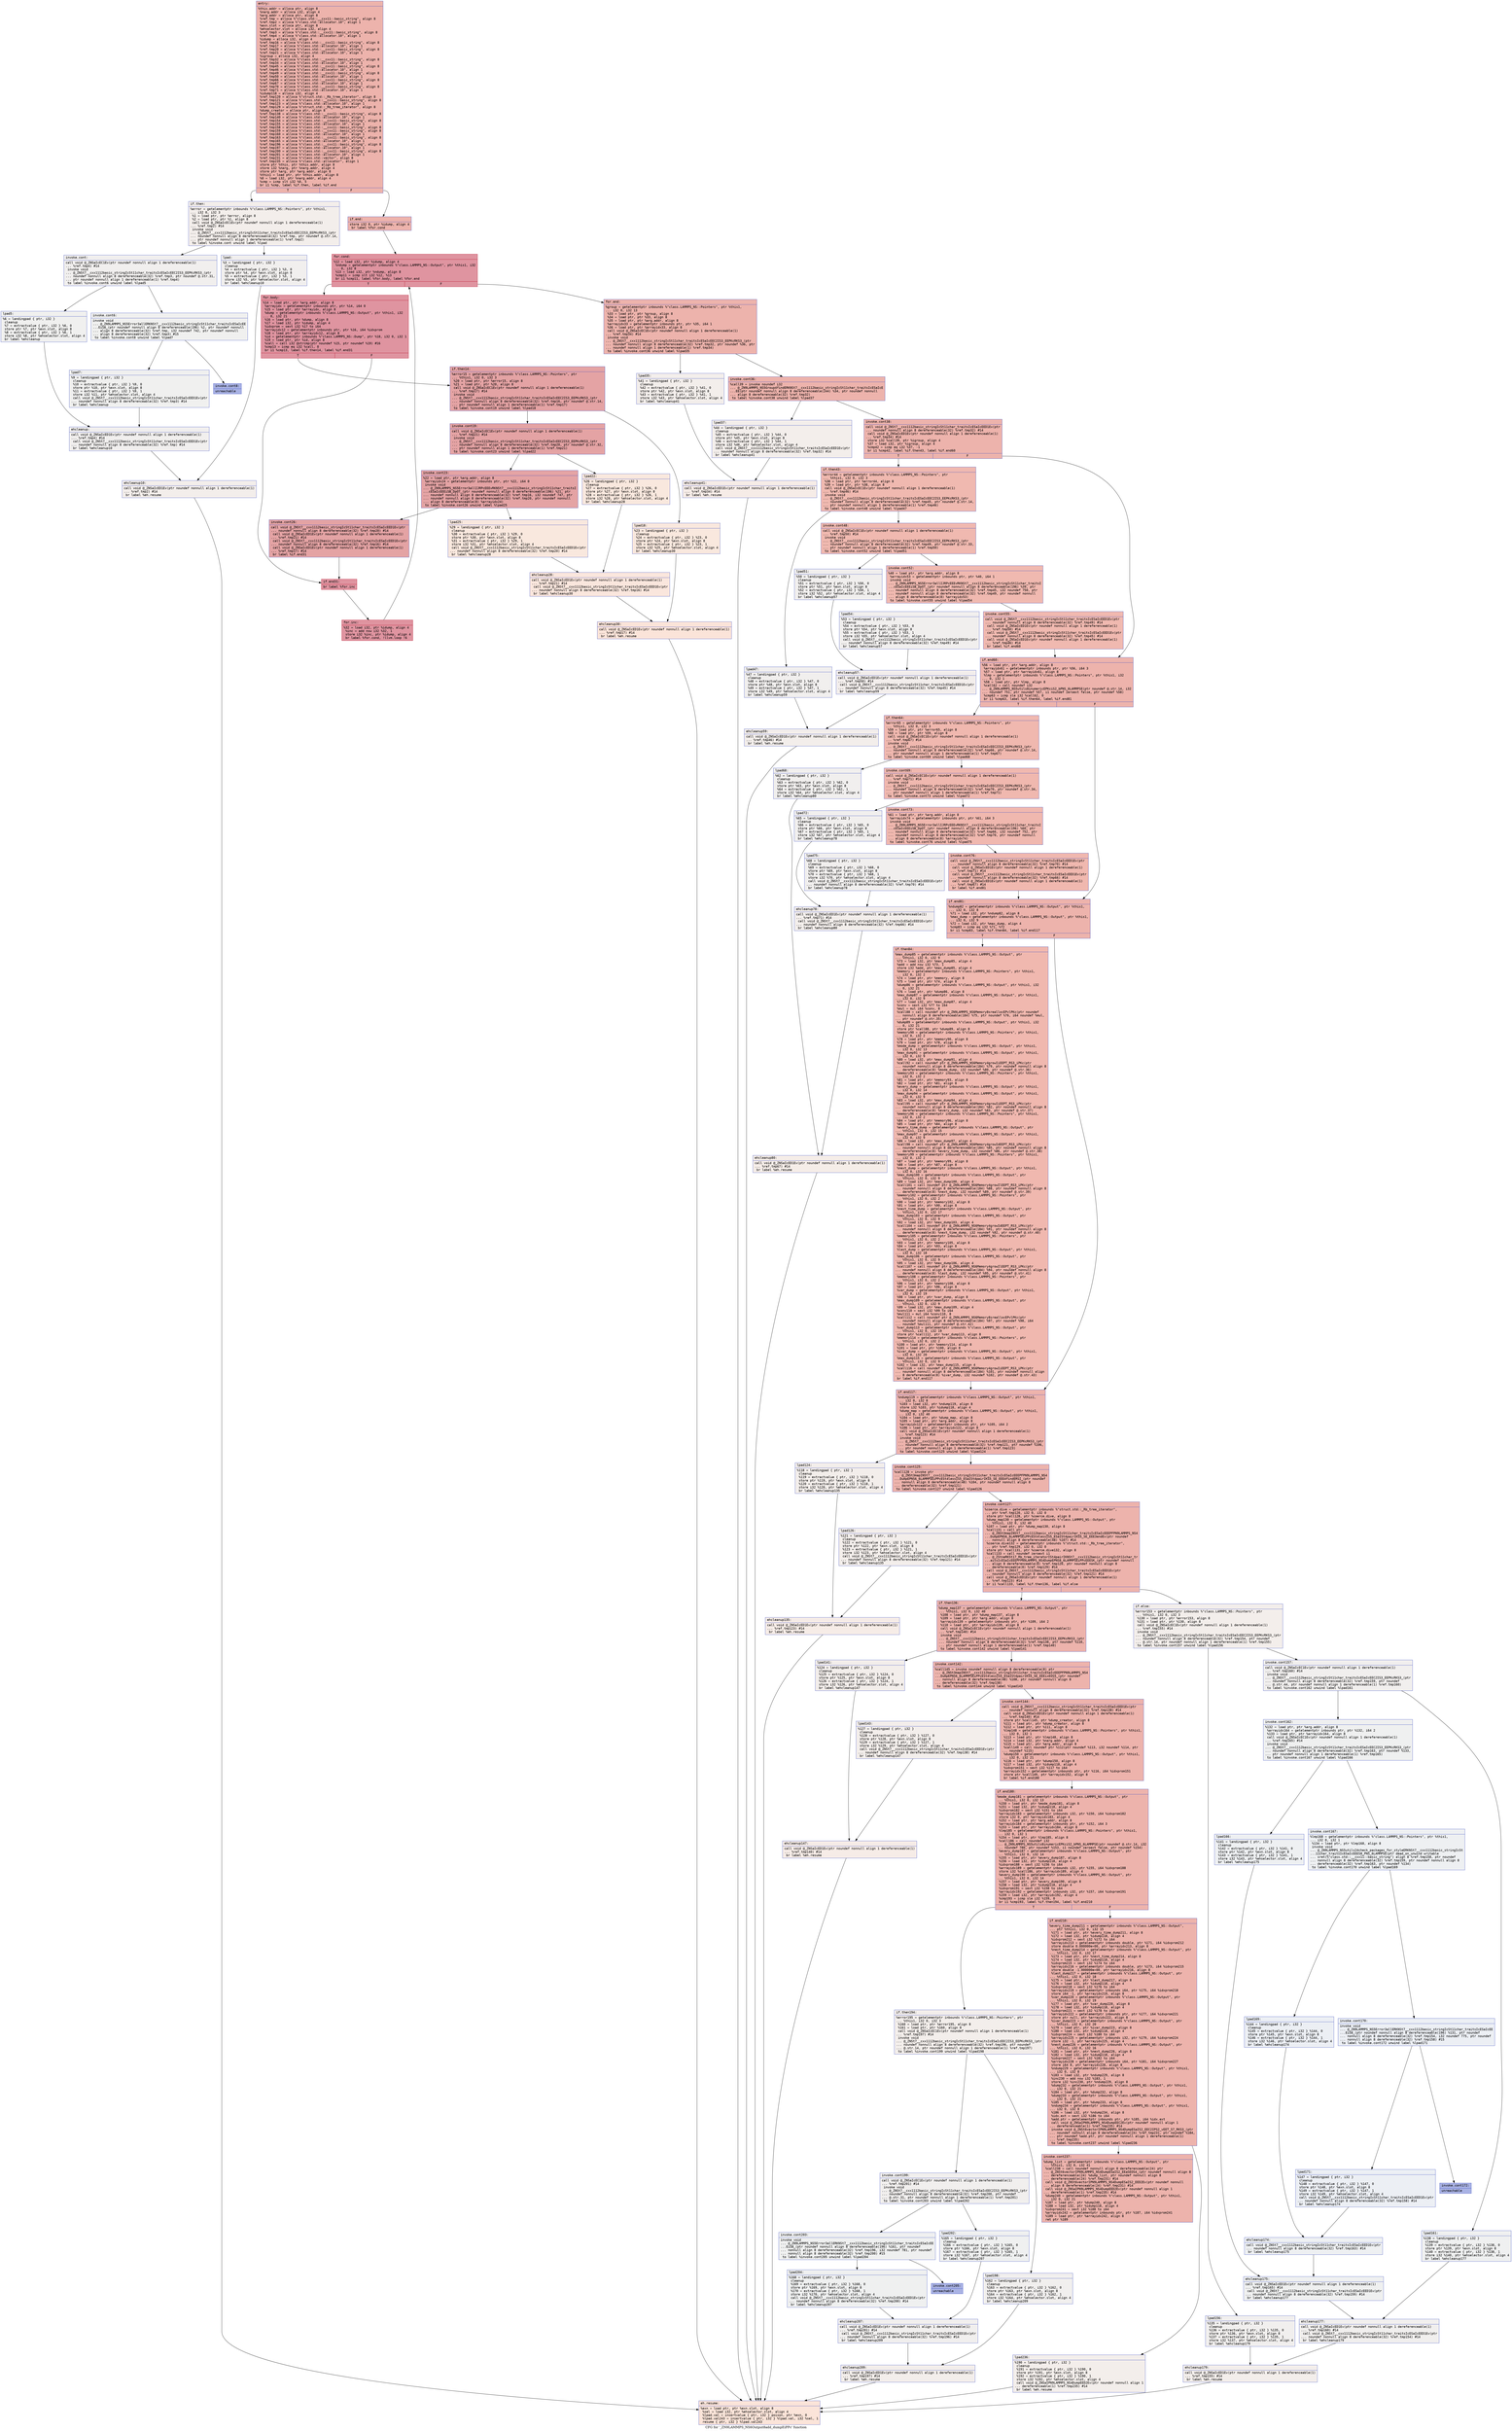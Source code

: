 digraph "CFG for '_ZN9LAMMPS_NS6Output8add_dumpEiPPc' function" {
	label="CFG for '_ZN9LAMMPS_NS6Output8add_dumpEiPPc' function";

	Node0x559d9a276860 [shape=record,color="#3d50c3ff", style=filled, fillcolor="#d6524470" fontname="Courier",label="{entry:\l|  %this.addr = alloca ptr, align 8\l  %narg.addr = alloca i32, align 4\l  %arg.addr = alloca ptr, align 8\l  %ref.tmp = alloca %\"class.std::__cxx11::basic_string\", align 8\l  %ref.tmp2 = alloca %\"class.std::allocator.10\", align 1\l  %exn.slot = alloca ptr, align 8\l  %ehselector.slot = alloca i32, align 4\l  %ref.tmp3 = alloca %\"class.std::__cxx11::basic_string\", align 8\l  %ref.tmp4 = alloca %\"class.std::allocator.10\", align 1\l  %idump = alloca i32, align 4\l  %ref.tmp16 = alloca %\"class.std::__cxx11::basic_string\", align 8\l  %ref.tmp17 = alloca %\"class.std::allocator.10\", align 1\l  %ref.tmp20 = alloca %\"class.std::__cxx11::basic_string\", align 8\l  %ref.tmp21 = alloca %\"class.std::allocator.10\", align 1\l  %igroup = alloca i32, align 4\l  %ref.tmp32 = alloca %\"class.std::__cxx11::basic_string\", align 8\l  %ref.tmp34 = alloca %\"class.std::allocator.10\", align 1\l  %ref.tmp45 = alloca %\"class.std::__cxx11::basic_string\", align 8\l  %ref.tmp46 = alloca %\"class.std::allocator.10\", align 1\l  %ref.tmp49 = alloca %\"class.std::__cxx11::basic_string\", align 8\l  %ref.tmp50 = alloca %\"class.std::allocator.10\", align 1\l  %ref.tmp66 = alloca %\"class.std::__cxx11::basic_string\", align 8\l  %ref.tmp67 = alloca %\"class.std::allocator.10\", align 1\l  %ref.tmp70 = alloca %\"class.std::__cxx11::basic_string\", align 8\l  %ref.tmp71 = alloca %\"class.std::allocator.10\", align 1\l  %idump118 = alloca i32, align 4\l  %ref.tmp120 = alloca %\"struct.std::_Rb_tree_iterator\", align 8\l  %ref.tmp121 = alloca %\"class.std::__cxx11::basic_string\", align 8\l  %ref.tmp123 = alloca %\"class.std::allocator.10\", align 1\l  %ref.tmp129 = alloca %\"struct.std::_Rb_tree_iterator\", align 8\l  %dump_creator = alloca ptr, align 8\l  %ref.tmp138 = alloca %\"class.std::__cxx11::basic_string\", align 8\l  %ref.tmp140 = alloca %\"class.std::allocator.10\", align 1\l  %ref.tmp154 = alloca %\"class.std::__cxx11::basic_string\", align 8\l  %ref.tmp155 = alloca %\"class.std::allocator.10\", align 1\l  %ref.tmp158 = alloca %\"class.std::__cxx11::basic_string\", align 8\l  %ref.tmp159 = alloca %\"class.std::__cxx11::basic_string\", align 8\l  %ref.tmp160 = alloca %\"class.std::allocator.10\", align 1\l  %ref.tmp163 = alloca %\"class.std::__cxx11::basic_string\", align 8\l  %ref.tmp165 = alloca %\"class.std::allocator.10\", align 1\l  %ref.tmp196 = alloca %\"class.std::__cxx11::basic_string\", align 8\l  %ref.tmp197 = alloca %\"class.std::allocator.10\", align 1\l  %ref.tmp200 = alloca %\"class.std::__cxx11::basic_string\", align 8\l  %ref.tmp201 = alloca %\"class.std::allocator.10\", align 1\l  %ref.tmp231 = alloca %\"class.std::vector\", align 8\l  %ref.tmp235 = alloca %\"class.std::allocator\", align 1\l  store ptr %this, ptr %this.addr, align 8\l  store i32 %narg, ptr %narg.addr, align 4\l  store ptr %arg, ptr %arg.addr, align 8\l  %this1 = load ptr, ptr %this.addr, align 8\l  %0 = load i32, ptr %narg.addr, align 4\l  %cmp = icmp slt i32 %0, 5\l  br i1 %cmp, label %if.then, label %if.end\l|{<s0>T|<s1>F}}"];
	Node0x559d9a276860:s0 -> Node0x559d9a279210[tooltip="entry -> if.then\nProbability 0.00%" ];
	Node0x559d9a276860:s1 -> Node0x559d9a279280[tooltip="entry -> if.end\nProbability 100.00%" ];
	Node0x559d9a279210 [shape=record,color="#3d50c3ff", style=filled, fillcolor="#e5d8d170" fontname="Courier",label="{if.then:\l|  %error = getelementptr inbounds %\"class.LAMMPS_NS::Pointers\", ptr %this1,\l... i32 0, i32 3\l  %1 = load ptr, ptr %error, align 8\l  %2 = load ptr, ptr %1, align 8\l  call void @_ZNSaIcEC1Ev(ptr noundef nonnull align 1 dereferenceable(1)\l... %ref.tmp2) #14\l  invoke void\l... @_ZNSt7__cxx1112basic_stringIcSt11char_traitsIcESaIcEEC2IS3_EEPKcRKS3_(ptr\l... noundef nonnull align 8 dereferenceable(32) %ref.tmp, ptr noundef @.str.14,\l... ptr noundef nonnull align 1 dereferenceable(1) %ref.tmp2)\l          to label %invoke.cont unwind label %lpad\l}"];
	Node0x559d9a279210 -> Node0x559d9a279760[tooltip="if.then -> invoke.cont\nProbability 50.00%" ];
	Node0x559d9a279210 -> Node0x559d9a2797e0[tooltip="if.then -> lpad\nProbability 50.00%" ];
	Node0x559d9a279760 [shape=record,color="#3d50c3ff", style=filled, fillcolor="#e0dbd870" fontname="Courier",label="{invoke.cont:\l|  call void @_ZNSaIcEC1Ev(ptr noundef nonnull align 1 dereferenceable(1)\l... %ref.tmp4) #14\l  invoke void\l... @_ZNSt7__cxx1112basic_stringIcSt11char_traitsIcESaIcEEC2IS3_EEPKcRKS3_(ptr\l... noundef nonnull align 8 dereferenceable(32) %ref.tmp3, ptr noundef @.str.31,\l... ptr noundef nonnull align 1 dereferenceable(1) %ref.tmp4)\l          to label %invoke.cont6 unwind label %lpad5\l}"];
	Node0x559d9a279760 -> Node0x559d9a279b60[tooltip="invoke.cont -> invoke.cont6\nProbability 50.00%" ];
	Node0x559d9a279760 -> Node0x559d9a279bb0[tooltip="invoke.cont -> lpad5\nProbability 50.00%" ];
	Node0x559d9a279b60 [shape=record,color="#3d50c3ff", style=filled, fillcolor="#dedcdb70" fontname="Courier",label="{invoke.cont6:\l|  invoke void\l... @_ZN9LAMMPS_NS5Error3allERKNSt7__cxx1112basic_stringIcSt11char_traitsIcESaIcEE\l...EiS8_(ptr noundef nonnull align 8 dereferenceable(196) %2, ptr noundef nonnull\l... align 8 dereferenceable(32) %ref.tmp, i32 noundef 742, ptr noundef nonnull\l... align 8 dereferenceable(32) %ref.tmp3) #15\l          to label %invoke.cont8 unwind label %lpad7\l}"];
	Node0x559d9a279b60 -> Node0x559d9a279b10[tooltip="invoke.cont6 -> invoke.cont8\nProbability 0.00%" ];
	Node0x559d9a279b60 -> Node0x559d9a279ed0[tooltip="invoke.cont6 -> lpad7\nProbability 100.00%" ];
	Node0x559d9a279b10 [shape=record,color="#3d50c3ff", style=filled, fillcolor="#3d50c370" fontname="Courier",label="{invoke.cont8:\l|  unreachable\l}"];
	Node0x559d9a2797e0 [shape=record,color="#3d50c3ff", style=filled, fillcolor="#e0dbd870" fontname="Courier",label="{lpad:\l|  %3 = landingpad \{ ptr, i32 \}\l          cleanup\l  %4 = extractvalue \{ ptr, i32 \} %3, 0\l  store ptr %4, ptr %exn.slot, align 8\l  %5 = extractvalue \{ ptr, i32 \} %3, 1\l  store i32 %5, ptr %ehselector.slot, align 4\l  br label %ehcleanup10\l}"];
	Node0x559d9a2797e0 -> Node0x559d9a27a490[tooltip="lpad -> ehcleanup10\nProbability 100.00%" ];
	Node0x559d9a279bb0 [shape=record,color="#3d50c3ff", style=filled, fillcolor="#dedcdb70" fontname="Courier",label="{lpad5:\l|  %6 = landingpad \{ ptr, i32 \}\l          cleanup\l  %7 = extractvalue \{ ptr, i32 \} %6, 0\l  store ptr %7, ptr %exn.slot, align 8\l  %8 = extractvalue \{ ptr, i32 \} %6, 1\l  store i32 %8, ptr %ehselector.slot, align 4\l  br label %ehcleanup\l}"];
	Node0x559d9a279bb0 -> Node0x559d9a27a7e0[tooltip="lpad5 -> ehcleanup\nProbability 100.00%" ];
	Node0x559d9a279ed0 [shape=record,color="#3d50c3ff", style=filled, fillcolor="#dedcdb70" fontname="Courier",label="{lpad7:\l|  %9 = landingpad \{ ptr, i32 \}\l          cleanup\l  %10 = extractvalue \{ ptr, i32 \} %9, 0\l  store ptr %10, ptr %exn.slot, align 8\l  %11 = extractvalue \{ ptr, i32 \} %9, 1\l  store i32 %11, ptr %ehselector.slot, align 4\l  call void @_ZNSt7__cxx1112basic_stringIcSt11char_traitsIcESaIcEED1Ev(ptr\l... noundef nonnull align 8 dereferenceable(32) %ref.tmp3) #14\l  br label %ehcleanup\l}"];
	Node0x559d9a279ed0 -> Node0x559d9a27a7e0[tooltip="lpad7 -> ehcleanup\nProbability 100.00%" ];
	Node0x559d9a27a7e0 [shape=record,color="#3d50c3ff", style=filled, fillcolor="#e0dbd870" fontname="Courier",label="{ehcleanup:\l|  call void @_ZNSaIcED1Ev(ptr noundef nonnull align 1 dereferenceable(1)\l... %ref.tmp4) #14\l  call void @_ZNSt7__cxx1112basic_stringIcSt11char_traitsIcESaIcEED1Ev(ptr\l... noundef nonnull align 8 dereferenceable(32) %ref.tmp) #14\l  br label %ehcleanup10\l}"];
	Node0x559d9a27a7e0 -> Node0x559d9a27a490[tooltip="ehcleanup -> ehcleanup10\nProbability 100.00%" ];
	Node0x559d9a27a490 [shape=record,color="#3d50c3ff", style=filled, fillcolor="#e5d8d170" fontname="Courier",label="{ehcleanup10:\l|  call void @_ZNSaIcED1Ev(ptr noundef nonnull align 1 dereferenceable(1)\l... %ref.tmp2) #14\l  br label %eh.resume\l}"];
	Node0x559d9a27a490 -> Node0x559d9a27b090[tooltip="ehcleanup10 -> eh.resume\nProbability 100.00%" ];
	Node0x559d9a279280 [shape=record,color="#3d50c3ff", style=filled, fillcolor="#d6524470" fontname="Courier",label="{if.end:\l|  store i32 0, ptr %idump, align 4\l  br label %for.cond\l}"];
	Node0x559d9a279280 -> Node0x559d9a27b1f0[tooltip="if.end -> for.cond\nProbability 100.00%" ];
	Node0x559d9a27b1f0 [shape=record,color="#b70d28ff", style=filled, fillcolor="#b70d2870" fontname="Courier",label="{for.cond:\l|  %12 = load i32, ptr %idump, align 4\l  %ndump = getelementptr inbounds %\"class.LAMMPS_NS::Output\", ptr %this1, i32\l... 0, i32 8\l  %13 = load i32, ptr %ndump, align 8\l  %cmp11 = icmp slt i32 %12, %13\l  br i1 %cmp11, label %for.body, label %for.end\l|{<s0>T|<s1>F}}"];
	Node0x559d9a27b1f0:s0 -> Node0x559d9a27b550[tooltip="for.cond -> for.body\nProbability 96.88%" ];
	Node0x559d9a27b1f0:s1 -> Node0x559d9a27b5d0[tooltip="for.cond -> for.end\nProbability 3.12%" ];
	Node0x559d9a27b550 [shape=record,color="#b70d28ff", style=filled, fillcolor="#b70d2870" fontname="Courier",label="{for.body:\l|  %14 = load ptr, ptr %arg.addr, align 8\l  %arrayidx = getelementptr inbounds ptr, ptr %14, i64 0\l  %15 = load ptr, ptr %arrayidx, align 8\l  %dump = getelementptr inbounds %\"class.LAMMPS_NS::Output\", ptr %this1, i32\l... 0, i32 21\l  %16 = load ptr, ptr %dump, align 8\l  %17 = load i32, ptr %idump, align 4\l  %idxprom = sext i32 %17 to i64\l  %arrayidx12 = getelementptr inbounds ptr, ptr %16, i64 %idxprom\l  %18 = load ptr, ptr %arrayidx12, align 8\l  %id = getelementptr inbounds %\"class.LAMMPS_NS::Dump\", ptr %18, i32 0, i32 1\l  %19 = load ptr, ptr %id, align 8\l  %call = call i32 @strcmp(ptr noundef %15, ptr noundef %19) #16\l  %cmp13 = icmp eq i32 %call, 0\l  br i1 %cmp13, label %if.then14, label %if.end31\l|{<s0>T|<s1>F}}"];
	Node0x559d9a27b550:s0 -> Node0x559d9a27c060[tooltip="for.body -> if.then14\nProbability 37.50%" ];
	Node0x559d9a27b550:s1 -> Node0x559d9a27c0e0[tooltip="for.body -> if.end31\nProbability 62.50%" ];
	Node0x559d9a27c060 [shape=record,color="#3d50c3ff", style=filled, fillcolor="#c32e3170" fontname="Courier",label="{if.then14:\l|  %error15 = getelementptr inbounds %\"class.LAMMPS_NS::Pointers\", ptr\l... %this1, i32 0, i32 3\l  %20 = load ptr, ptr %error15, align 8\l  %21 = load ptr, ptr %20, align 8\l  call void @_ZNSaIcEC1Ev(ptr noundef nonnull align 1 dereferenceable(1)\l... %ref.tmp17) #14\l  invoke void\l... @_ZNSt7__cxx1112basic_stringIcSt11char_traitsIcESaIcEEC2IS3_EEPKcRKS3_(ptr\l... noundef nonnull align 8 dereferenceable(32) %ref.tmp16, ptr noundef @.str.14,\l... ptr noundef nonnull align 1 dereferenceable(1) %ref.tmp17)\l          to label %invoke.cont19 unwind label %lpad18\l}"];
	Node0x559d9a27c060 -> Node0x559d9a27c5d0[tooltip="if.then14 -> invoke.cont19\nProbability 100.00%" ];
	Node0x559d9a27c060 -> Node0x559d9a27c650[tooltip="if.then14 -> lpad18\nProbability 0.00%" ];
	Node0x559d9a27c5d0 [shape=record,color="#3d50c3ff", style=filled, fillcolor="#c32e3170" fontname="Courier",label="{invoke.cont19:\l|  call void @_ZNSaIcEC1Ev(ptr noundef nonnull align 1 dereferenceable(1)\l... %ref.tmp21) #14\l  invoke void\l... @_ZNSt7__cxx1112basic_stringIcSt11char_traitsIcESaIcEEC2IS3_EEPKcRKS3_(ptr\l... noundef nonnull align 8 dereferenceable(32) %ref.tmp20, ptr noundef @.str.32,\l... ptr noundef nonnull align 1 dereferenceable(1) %ref.tmp21)\l          to label %invoke.cont23 unwind label %lpad22\l}"];
	Node0x559d9a27c5d0 -> Node0x559d9a27c9d0[tooltip="invoke.cont19 -> invoke.cont23\nProbability 100.00%" ];
	Node0x559d9a27c5d0 -> Node0x559d9a27ca20[tooltip="invoke.cont19 -> lpad22\nProbability 0.00%" ];
	Node0x559d9a27c9d0 [shape=record,color="#3d50c3ff", style=filled, fillcolor="#c32e3170" fontname="Courier",label="{invoke.cont23:\l|  %22 = load ptr, ptr %arg.addr, align 8\l  %arrayidx24 = getelementptr inbounds ptr, ptr %22, i64 0\l  invoke void\l... @_ZN9LAMMPS_NS5Error3allIJRPcEEEvRKNSt7__cxx1112basic_stringIcSt11char_traitsI\l...cESaIcEEEiSB_DpOT_(ptr noundef nonnull align 8 dereferenceable(196) %21, ptr\l... noundef nonnull align 8 dereferenceable(32) %ref.tmp16, i32 noundef 747, ptr\l... noundef nonnull align 8 dereferenceable(32) %ref.tmp20, ptr noundef nonnull\l... align 8 dereferenceable(8) %arrayidx24)\l          to label %invoke.cont26 unwind label %lpad25\l}"];
	Node0x559d9a27c9d0 -> Node0x559d9a27c980[tooltip="invoke.cont23 -> invoke.cont26\nProbability 100.00%" ];
	Node0x559d9a27c9d0 -> Node0x559d9a27cea0[tooltip="invoke.cont23 -> lpad25\nProbability 0.00%" ];
	Node0x559d9a27c980 [shape=record,color="#3d50c3ff", style=filled, fillcolor="#c32e3170" fontname="Courier",label="{invoke.cont26:\l|  call void @_ZNSt7__cxx1112basic_stringIcSt11char_traitsIcESaIcEED1Ev(ptr\l... noundef nonnull align 8 dereferenceable(32) %ref.tmp20) #14\l  call void @_ZNSaIcED1Ev(ptr noundef nonnull align 1 dereferenceable(1)\l... %ref.tmp21) #14\l  call void @_ZNSt7__cxx1112basic_stringIcSt11char_traitsIcESaIcEED1Ev(ptr\l... noundef nonnull align 8 dereferenceable(32) %ref.tmp16) #14\l  call void @_ZNSaIcED1Ev(ptr noundef nonnull align 1 dereferenceable(1)\l... %ref.tmp17) #14\l  br label %if.end31\l}"];
	Node0x559d9a27c980 -> Node0x559d9a27c0e0[tooltip="invoke.cont26 -> if.end31\nProbability 100.00%" ];
	Node0x559d9a27c650 [shape=record,color="#3d50c3ff", style=filled, fillcolor="#f2cab570" fontname="Courier",label="{lpad18:\l|  %23 = landingpad \{ ptr, i32 \}\l          cleanup\l  %24 = extractvalue \{ ptr, i32 \} %23, 0\l  store ptr %24, ptr %exn.slot, align 8\l  %25 = extractvalue \{ ptr, i32 \} %23, 1\l  store i32 %25, ptr %ehselector.slot, align 4\l  br label %ehcleanup30\l}"];
	Node0x559d9a27c650 -> Node0x559d9a27d920[tooltip="lpad18 -> ehcleanup30\nProbability 100.00%" ];
	Node0x559d9a27ca20 [shape=record,color="#3d50c3ff", style=filled, fillcolor="#f2cab570" fontname="Courier",label="{lpad22:\l|  %26 = landingpad \{ ptr, i32 \}\l          cleanup\l  %27 = extractvalue \{ ptr, i32 \} %26, 0\l  store ptr %27, ptr %exn.slot, align 8\l  %28 = extractvalue \{ ptr, i32 \} %26, 1\l  store i32 %28, ptr %ehselector.slot, align 4\l  br label %ehcleanup28\l}"];
	Node0x559d9a27ca20 -> Node0x559d9a27dc90[tooltip="lpad22 -> ehcleanup28\nProbability 100.00%" ];
	Node0x559d9a27cea0 [shape=record,color="#3d50c3ff", style=filled, fillcolor="#f2cab570" fontname="Courier",label="{lpad25:\l|  %29 = landingpad \{ ptr, i32 \}\l          cleanup\l  %30 = extractvalue \{ ptr, i32 \} %29, 0\l  store ptr %30, ptr %exn.slot, align 8\l  %31 = extractvalue \{ ptr, i32 \} %29, 1\l  store i32 %31, ptr %ehselector.slot, align 4\l  call void @_ZNSt7__cxx1112basic_stringIcSt11char_traitsIcESaIcEED1Ev(ptr\l... noundef nonnull align 8 dereferenceable(32) %ref.tmp20) #14\l  br label %ehcleanup28\l}"];
	Node0x559d9a27cea0 -> Node0x559d9a27dc90[tooltip="lpad25 -> ehcleanup28\nProbability 100.00%" ];
	Node0x559d9a27dc90 [shape=record,color="#3d50c3ff", style=filled, fillcolor="#f3c7b170" fontname="Courier",label="{ehcleanup28:\l|  call void @_ZNSaIcED1Ev(ptr noundef nonnull align 1 dereferenceable(1)\l... %ref.tmp21) #14\l  call void @_ZNSt7__cxx1112basic_stringIcSt11char_traitsIcESaIcEED1Ev(ptr\l... noundef nonnull align 8 dereferenceable(32) %ref.tmp16) #14\l  br label %ehcleanup30\l}"];
	Node0x559d9a27dc90 -> Node0x559d9a27d920[tooltip="ehcleanup28 -> ehcleanup30\nProbability 100.00%" ];
	Node0x559d9a27d920 [shape=record,color="#3d50c3ff", style=filled, fillcolor="#f5c1a970" fontname="Courier",label="{ehcleanup30:\l|  call void @_ZNSaIcED1Ev(ptr noundef nonnull align 1 dereferenceable(1)\l... %ref.tmp17) #14\l  br label %eh.resume\l}"];
	Node0x559d9a27d920 -> Node0x559d9a27b090[tooltip="ehcleanup30 -> eh.resume\nProbability 100.00%" ];
	Node0x559d9a27c0e0 [shape=record,color="#b70d28ff", style=filled, fillcolor="#b70d2870" fontname="Courier",label="{if.end31:\l|  br label %for.inc\l}"];
	Node0x559d9a27c0e0 -> Node0x559d9a27e610[tooltip="if.end31 -> for.inc\nProbability 100.00%" ];
	Node0x559d9a27e610 [shape=record,color="#b70d28ff", style=filled, fillcolor="#b70d2870" fontname="Courier",label="{for.inc:\l|  %32 = load i32, ptr %idump, align 4\l  %inc = add nsw i32 %32, 1\l  store i32 %inc, ptr %idump, align 4\l  br label %for.cond, !llvm.loop !6\l}"];
	Node0x559d9a27e610 -> Node0x559d9a27b1f0[tooltip="for.inc -> for.cond\nProbability 100.00%" ];
	Node0x559d9a27b5d0 [shape=record,color="#3d50c3ff", style=filled, fillcolor="#d6524470" fontname="Courier",label="{for.end:\l|  %group = getelementptr inbounds %\"class.LAMMPS_NS::Pointers\", ptr %this1,\l... i32 0, i32 13\l  %33 = load ptr, ptr %group, align 8\l  %34 = load ptr, ptr %33, align 8\l  %35 = load ptr, ptr %arg.addr, align 8\l  %arrayidx33 = getelementptr inbounds ptr, ptr %35, i64 1\l  %36 = load ptr, ptr %arrayidx33, align 8\l  call void @_ZNSaIcEC1Ev(ptr noundef nonnull align 1 dereferenceable(1)\l... %ref.tmp34) #14\l  invoke void\l... @_ZNSt7__cxx1112basic_stringIcSt11char_traitsIcESaIcEEC2IS3_EEPKcRKS3_(ptr\l... noundef nonnull align 8 dereferenceable(32) %ref.tmp32, ptr noundef %36, ptr\l... noundef nonnull align 1 dereferenceable(1) %ref.tmp34)\l          to label %invoke.cont36 unwind label %lpad35\l}"];
	Node0x559d9a27b5d0 -> Node0x559d9a27ef60[tooltip="for.end -> invoke.cont36\nProbability 100.00%" ];
	Node0x559d9a27b5d0 -> Node0x559d9a27efe0[tooltip="for.end -> lpad35\nProbability 0.00%" ];
	Node0x559d9a27ef60 [shape=record,color="#3d50c3ff", style=filled, fillcolor="#d6524470" fontname="Courier",label="{invoke.cont36:\l|  %call39 = invoke noundef i32\l... @_ZN9LAMMPS_NS5Group4findERKNSt7__cxx1112basic_stringIcSt11char_traitsIcESaIcE\l...EE(ptr noundef nonnull align 8 dereferenceable(244) %34, ptr noundef nonnull\l... align 8 dereferenceable(32) %ref.tmp32)\l          to label %invoke.cont38 unwind label %lpad37\l}"];
	Node0x559d9a27ef60 -> Node0x559d9a27ef10[tooltip="invoke.cont36 -> invoke.cont38\nProbability 100.00%" ];
	Node0x559d9a27ef60 -> Node0x559d9a27f210[tooltip="invoke.cont36 -> lpad37\nProbability 0.00%" ];
	Node0x559d9a27ef10 [shape=record,color="#3d50c3ff", style=filled, fillcolor="#d6524470" fontname="Courier",label="{invoke.cont38:\l|  call void @_ZNSt7__cxx1112basic_stringIcSt11char_traitsIcESaIcEED1Ev(ptr\l... noundef nonnull align 8 dereferenceable(32) %ref.tmp32) #14\l  call void @_ZNSaIcED1Ev(ptr noundef nonnull align 1 dereferenceable(1)\l... %ref.tmp34) #14\l  store i32 %call39, ptr %igroup, align 4\l  %37 = load i32, ptr %igroup, align 4\l  %cmp42 = icmp eq i32 %37, -1\l  br i1 %cmp42, label %if.then43, label %if.end60\l|{<s0>T|<s1>F}}"];
	Node0x559d9a27ef10:s0 -> Node0x559d9a278ea0[tooltip="invoke.cont38 -> if.then43\nProbability 37.50%" ];
	Node0x559d9a27ef10:s1 -> Node0x559d9a278f20[tooltip="invoke.cont38 -> if.end60\nProbability 62.50%" ];
	Node0x559d9a278ea0 [shape=record,color="#3d50c3ff", style=filled, fillcolor="#de614d70" fontname="Courier",label="{if.then43:\l|  %error44 = getelementptr inbounds %\"class.LAMMPS_NS::Pointers\", ptr\l... %this1, i32 0, i32 3\l  %38 = load ptr, ptr %error44, align 8\l  %39 = load ptr, ptr %38, align 8\l  call void @_ZNSaIcEC1Ev(ptr noundef nonnull align 1 dereferenceable(1)\l... %ref.tmp46) #14\l  invoke void\l... @_ZNSt7__cxx1112basic_stringIcSt11char_traitsIcESaIcEEC2IS3_EEPKcRKS3_(ptr\l... noundef nonnull align 8 dereferenceable(32) %ref.tmp45, ptr noundef @.str.14,\l... ptr noundef nonnull align 1 dereferenceable(1) %ref.tmp46)\l          to label %invoke.cont48 unwind label %lpad47\l}"];
	Node0x559d9a278ea0 -> Node0x559d9a2804b0[tooltip="if.then43 -> invoke.cont48\nProbability 100.00%" ];
	Node0x559d9a278ea0 -> Node0x559d9a280500[tooltip="if.then43 -> lpad47\nProbability 0.00%" ];
	Node0x559d9a2804b0 [shape=record,color="#3d50c3ff", style=filled, fillcolor="#de614d70" fontname="Courier",label="{invoke.cont48:\l|  call void @_ZNSaIcEC1Ev(ptr noundef nonnull align 1 dereferenceable(1)\l... %ref.tmp50) #14\l  invoke void\l... @_ZNSt7__cxx1112basic_stringIcSt11char_traitsIcESaIcEEC2IS3_EEPKcRKS3_(ptr\l... noundef nonnull align 8 dereferenceable(32) %ref.tmp49, ptr noundef @.str.33,\l... ptr noundef nonnull align 1 dereferenceable(1) %ref.tmp50)\l          to label %invoke.cont52 unwind label %lpad51\l}"];
	Node0x559d9a2804b0 -> Node0x559d9a280880[tooltip="invoke.cont48 -> invoke.cont52\nProbability 100.00%" ];
	Node0x559d9a2804b0 -> Node0x559d9a2808d0[tooltip="invoke.cont48 -> lpad51\nProbability 0.00%" ];
	Node0x559d9a280880 [shape=record,color="#3d50c3ff", style=filled, fillcolor="#de614d70" fontname="Courier",label="{invoke.cont52:\l|  %40 = load ptr, ptr %arg.addr, align 8\l  %arrayidx53 = getelementptr inbounds ptr, ptr %40, i64 1\l  invoke void\l... @_ZN9LAMMPS_NS5Error3allIJRPcEEEvRKNSt7__cxx1112basic_stringIcSt11char_traitsI\l...cESaIcEEEiSB_DpOT_(ptr noundef nonnull align 8 dereferenceable(196) %39, ptr\l... noundef nonnull align 8 dereferenceable(32) %ref.tmp45, i32 noundef 750, ptr\l... noundef nonnull align 8 dereferenceable(32) %ref.tmp49, ptr noundef nonnull\l... align 8 dereferenceable(8) %arrayidx53)\l          to label %invoke.cont55 unwind label %lpad54\l}"];
	Node0x559d9a280880 -> Node0x559d9a280830[tooltip="invoke.cont52 -> invoke.cont55\nProbability 100.00%" ];
	Node0x559d9a280880 -> Node0x559d9a280d50[tooltip="invoke.cont52 -> lpad54\nProbability 0.00%" ];
	Node0x559d9a280830 [shape=record,color="#3d50c3ff", style=filled, fillcolor="#de614d70" fontname="Courier",label="{invoke.cont55:\l|  call void @_ZNSt7__cxx1112basic_stringIcSt11char_traitsIcESaIcEED1Ev(ptr\l... noundef nonnull align 8 dereferenceable(32) %ref.tmp49) #14\l  call void @_ZNSaIcED1Ev(ptr noundef nonnull align 1 dereferenceable(1)\l... %ref.tmp50) #14\l  call void @_ZNSt7__cxx1112basic_stringIcSt11char_traitsIcESaIcEED1Ev(ptr\l... noundef nonnull align 8 dereferenceable(32) %ref.tmp45) #14\l  call void @_ZNSaIcED1Ev(ptr noundef nonnull align 1 dereferenceable(1)\l... %ref.tmp46) #14\l  br label %if.end60\l}"];
	Node0x559d9a280830 -> Node0x559d9a278f20[tooltip="invoke.cont55 -> if.end60\nProbability 100.00%" ];
	Node0x559d9a27efe0 [shape=record,color="#3d50c3ff", style=filled, fillcolor="#e5d8d170" fontname="Courier",label="{lpad35:\l|  %41 = landingpad \{ ptr, i32 \}\l          cleanup\l  %42 = extractvalue \{ ptr, i32 \} %41, 0\l  store ptr %42, ptr %exn.slot, align 8\l  %43 = extractvalue \{ ptr, i32 \} %41, 1\l  store i32 %43, ptr %ehselector.slot, align 4\l  br label %ehcleanup41\l}"];
	Node0x559d9a27efe0 -> Node0x559d9a2816f0[tooltip="lpad35 -> ehcleanup41\nProbability 100.00%" ];
	Node0x559d9a27f210 [shape=record,color="#3d50c3ff", style=filled, fillcolor="#e5d8d170" fontname="Courier",label="{lpad37:\l|  %44 = landingpad \{ ptr, i32 \}\l          cleanup\l  %45 = extractvalue \{ ptr, i32 \} %44, 0\l  store ptr %45, ptr %exn.slot, align 8\l  %46 = extractvalue \{ ptr, i32 \} %44, 1\l  store i32 %46, ptr %ehselector.slot, align 4\l  call void @_ZNSt7__cxx1112basic_stringIcSt11char_traitsIcESaIcEED1Ev(ptr\l... noundef nonnull align 8 dereferenceable(32) %ref.tmp32) #14\l  br label %ehcleanup41\l}"];
	Node0x559d9a27f210 -> Node0x559d9a2816f0[tooltip="lpad37 -> ehcleanup41\nProbability 100.00%" ];
	Node0x559d9a2816f0 [shape=record,color="#3d50c3ff", style=filled, fillcolor="#ead5c970" fontname="Courier",label="{ehcleanup41:\l|  call void @_ZNSaIcED1Ev(ptr noundef nonnull align 1 dereferenceable(1)\l... %ref.tmp34) #14\l  br label %eh.resume\l}"];
	Node0x559d9a2816f0 -> Node0x559d9a27b090[tooltip="ehcleanup41 -> eh.resume\nProbability 100.00%" ];
	Node0x559d9a280500 [shape=record,color="#3d50c3ff", style=filled, fillcolor="#e0dbd870" fontname="Courier",label="{lpad47:\l|  %47 = landingpad \{ ptr, i32 \}\l          cleanup\l  %48 = extractvalue \{ ptr, i32 \} %47, 0\l  store ptr %48, ptr %exn.slot, align 8\l  %49 = extractvalue \{ ptr, i32 \} %47, 1\l  store i32 %49, ptr %ehselector.slot, align 4\l  br label %ehcleanup59\l}"];
	Node0x559d9a280500 -> Node0x559d9a282780[tooltip="lpad47 -> ehcleanup59\nProbability 100.00%" ];
	Node0x559d9a2808d0 [shape=record,color="#3d50c3ff", style=filled, fillcolor="#e0dbd870" fontname="Courier",label="{lpad51:\l|  %50 = landingpad \{ ptr, i32 \}\l          cleanup\l  %51 = extractvalue \{ ptr, i32 \} %50, 0\l  store ptr %51, ptr %exn.slot, align 8\l  %52 = extractvalue \{ ptr, i32 \} %50, 1\l  store i32 %52, ptr %ehselector.slot, align 4\l  br label %ehcleanup57\l}"];
	Node0x559d9a2808d0 -> Node0x559d9a282af0[tooltip="lpad51 -> ehcleanup57\nProbability 100.00%" ];
	Node0x559d9a280d50 [shape=record,color="#3d50c3ff", style=filled, fillcolor="#e0dbd870" fontname="Courier",label="{lpad54:\l|  %53 = landingpad \{ ptr, i32 \}\l          cleanup\l  %54 = extractvalue \{ ptr, i32 \} %53, 0\l  store ptr %54, ptr %exn.slot, align 8\l  %55 = extractvalue \{ ptr, i32 \} %53, 1\l  store i32 %55, ptr %ehselector.slot, align 4\l  call void @_ZNSt7__cxx1112basic_stringIcSt11char_traitsIcESaIcEED1Ev(ptr\l... noundef nonnull align 8 dereferenceable(32) %ref.tmp49) #14\l  br label %ehcleanup57\l}"];
	Node0x559d9a280d50 -> Node0x559d9a282af0[tooltip="lpad54 -> ehcleanup57\nProbability 100.00%" ];
	Node0x559d9a282af0 [shape=record,color="#3d50c3ff", style=filled, fillcolor="#e3d9d370" fontname="Courier",label="{ehcleanup57:\l|  call void @_ZNSaIcED1Ev(ptr noundef nonnull align 1 dereferenceable(1)\l... %ref.tmp50) #14\l  call void @_ZNSt7__cxx1112basic_stringIcSt11char_traitsIcESaIcEED1Ev(ptr\l... noundef nonnull align 8 dereferenceable(32) %ref.tmp45) #14\l  br label %ehcleanup59\l}"];
	Node0x559d9a282af0 -> Node0x559d9a282780[tooltip="ehcleanup57 -> ehcleanup59\nProbability 100.00%" ];
	Node0x559d9a282780 [shape=record,color="#3d50c3ff", style=filled, fillcolor="#e5d8d170" fontname="Courier",label="{ehcleanup59:\l|  call void @_ZNSaIcED1Ev(ptr noundef nonnull align 1 dereferenceable(1)\l... %ref.tmp46) #14\l  br label %eh.resume\l}"];
	Node0x559d9a282780 -> Node0x559d9a27b090[tooltip="ehcleanup59 -> eh.resume\nProbability 100.00%" ];
	Node0x559d9a278f20 [shape=record,color="#3d50c3ff", style=filled, fillcolor="#d6524470" fontname="Courier",label="{if.end60:\l|  %56 = load ptr, ptr %arg.addr, align 8\l  %arrayidx61 = getelementptr inbounds ptr, ptr %56, i64 3\l  %57 = load ptr, ptr %arrayidx61, align 8\l  %lmp = getelementptr inbounds %\"class.LAMMPS_NS::Pointers\", ptr %this1, i32\l... 0, i32 1\l  %58 = load ptr, ptr %lmp, align 8\l  %call62 = call noundef i32\l... @_ZN9LAMMPS_NS5utils8inumericEPKciS2_bPNS_6LAMMPSE(ptr noundef @.str.14, i32\l... noundef 751, ptr noundef %57, i1 noundef zeroext false, ptr noundef %58)\l  %cmp63 = icmp sle i32 %call62, 0\l  br i1 %cmp63, label %if.then64, label %if.end81\l|{<s0>T|<s1>F}}"];
	Node0x559d9a278f20:s0 -> Node0x559d9a283af0[tooltip="if.end60 -> if.then64\nProbability 50.00%" ];
	Node0x559d9a278f20:s1 -> Node0x559d9a283b40[tooltip="if.end60 -> if.end81\nProbability 50.00%" ];
	Node0x559d9a283af0 [shape=record,color="#3d50c3ff", style=filled, fillcolor="#dc5d4a70" fontname="Courier",label="{if.then64:\l|  %error65 = getelementptr inbounds %\"class.LAMMPS_NS::Pointers\", ptr\l... %this1, i32 0, i32 3\l  %59 = load ptr, ptr %error65, align 8\l  %60 = load ptr, ptr %59, align 8\l  call void @_ZNSaIcEC1Ev(ptr noundef nonnull align 1 dereferenceable(1)\l... %ref.tmp67) #14\l  invoke void\l... @_ZNSt7__cxx1112basic_stringIcSt11char_traitsIcESaIcEEC2IS3_EEPKcRKS3_(ptr\l... noundef nonnull align 8 dereferenceable(32) %ref.tmp66, ptr noundef @.str.14,\l... ptr noundef nonnull align 1 dereferenceable(1) %ref.tmp67)\l          to label %invoke.cont69 unwind label %lpad68\l}"];
	Node0x559d9a283af0 -> Node0x559d9a283fd0[tooltip="if.then64 -> invoke.cont69\nProbability 100.00%" ];
	Node0x559d9a283af0 -> Node0x559d9a284050[tooltip="if.then64 -> lpad68\nProbability 0.00%" ];
	Node0x559d9a283fd0 [shape=record,color="#3d50c3ff", style=filled, fillcolor="#dc5d4a70" fontname="Courier",label="{invoke.cont69:\l|  call void @_ZNSaIcEC1Ev(ptr noundef nonnull align 1 dereferenceable(1)\l... %ref.tmp71) #14\l  invoke void\l... @_ZNSt7__cxx1112basic_stringIcSt11char_traitsIcESaIcEEC2IS3_EEPKcRKS3_(ptr\l... noundef nonnull align 8 dereferenceable(32) %ref.tmp70, ptr noundef @.str.34,\l... ptr noundef nonnull align 1 dereferenceable(1) %ref.tmp71)\l          to label %invoke.cont73 unwind label %lpad72\l}"];
	Node0x559d9a283fd0 -> Node0x559d9a2843d0[tooltip="invoke.cont69 -> invoke.cont73\nProbability 100.00%" ];
	Node0x559d9a283fd0 -> Node0x559d9a284420[tooltip="invoke.cont69 -> lpad72\nProbability 0.00%" ];
	Node0x559d9a2843d0 [shape=record,color="#3d50c3ff", style=filled, fillcolor="#dc5d4a70" fontname="Courier",label="{invoke.cont73:\l|  %61 = load ptr, ptr %arg.addr, align 8\l  %arrayidx74 = getelementptr inbounds ptr, ptr %61, i64 3\l  invoke void\l... @_ZN9LAMMPS_NS5Error3allIJRPcEEEvRKNSt7__cxx1112basic_stringIcSt11char_traitsI\l...cESaIcEEEiSB_DpOT_(ptr noundef nonnull align 8 dereferenceable(196) %60, ptr\l... noundef nonnull align 8 dereferenceable(32) %ref.tmp66, i32 noundef 752, ptr\l... noundef nonnull align 8 dereferenceable(32) %ref.tmp70, ptr noundef nonnull\l... align 8 dereferenceable(8) %arrayidx74)\l          to label %invoke.cont76 unwind label %lpad75\l}"];
	Node0x559d9a2843d0 -> Node0x559d9a284380[tooltip="invoke.cont73 -> invoke.cont76\nProbability 100.00%" ];
	Node0x559d9a2843d0 -> Node0x559d9a2848a0[tooltip="invoke.cont73 -> lpad75\nProbability 0.00%" ];
	Node0x559d9a284380 [shape=record,color="#3d50c3ff", style=filled, fillcolor="#dc5d4a70" fontname="Courier",label="{invoke.cont76:\l|  call void @_ZNSt7__cxx1112basic_stringIcSt11char_traitsIcESaIcEED1Ev(ptr\l... noundef nonnull align 8 dereferenceable(32) %ref.tmp70) #14\l  call void @_ZNSaIcED1Ev(ptr noundef nonnull align 1 dereferenceable(1)\l... %ref.tmp71) #14\l  call void @_ZNSt7__cxx1112basic_stringIcSt11char_traitsIcESaIcEED1Ev(ptr\l... noundef nonnull align 8 dereferenceable(32) %ref.tmp66) #14\l  call void @_ZNSaIcED1Ev(ptr noundef nonnull align 1 dereferenceable(1)\l... %ref.tmp67) #14\l  br label %if.end81\l}"];
	Node0x559d9a284380 -> Node0x559d9a283b40[tooltip="invoke.cont76 -> if.end81\nProbability 100.00%" ];
	Node0x559d9a284050 [shape=record,color="#3d50c3ff", style=filled, fillcolor="#e0dbd870" fontname="Courier",label="{lpad68:\l|  %62 = landingpad \{ ptr, i32 \}\l          cleanup\l  %63 = extractvalue \{ ptr, i32 \} %62, 0\l  store ptr %63, ptr %exn.slot, align 8\l  %64 = extractvalue \{ ptr, i32 \} %62, 1\l  store i32 %64, ptr %ehselector.slot, align 4\l  br label %ehcleanup80\l}"];
	Node0x559d9a284050 -> Node0x559d9a285240[tooltip="lpad68 -> ehcleanup80\nProbability 100.00%" ];
	Node0x559d9a284420 [shape=record,color="#3d50c3ff", style=filled, fillcolor="#e0dbd870" fontname="Courier",label="{lpad72:\l|  %65 = landingpad \{ ptr, i32 \}\l          cleanup\l  %66 = extractvalue \{ ptr, i32 \} %65, 0\l  store ptr %66, ptr %exn.slot, align 8\l  %67 = extractvalue \{ ptr, i32 \} %65, 1\l  store i32 %67, ptr %ehselector.slot, align 4\l  br label %ehcleanup78\l}"];
	Node0x559d9a284420 -> Node0x559d9a285540[tooltip="lpad72 -> ehcleanup78\nProbability 100.00%" ];
	Node0x559d9a2848a0 [shape=record,color="#3d50c3ff", style=filled, fillcolor="#e0dbd870" fontname="Courier",label="{lpad75:\l|  %68 = landingpad \{ ptr, i32 \}\l          cleanup\l  %69 = extractvalue \{ ptr, i32 \} %68, 0\l  store ptr %69, ptr %exn.slot, align 8\l  %70 = extractvalue \{ ptr, i32 \} %68, 1\l  store i32 %70, ptr %ehselector.slot, align 4\l  call void @_ZNSt7__cxx1112basic_stringIcSt11char_traitsIcESaIcEED1Ev(ptr\l... noundef nonnull align 8 dereferenceable(32) %ref.tmp70) #14\l  br label %ehcleanup78\l}"];
	Node0x559d9a2848a0 -> Node0x559d9a285540[tooltip="lpad75 -> ehcleanup78\nProbability 100.00%" ];
	Node0x559d9a285540 [shape=record,color="#3d50c3ff", style=filled, fillcolor="#e5d8d170" fontname="Courier",label="{ehcleanup78:\l|  call void @_ZNSaIcED1Ev(ptr noundef nonnull align 1 dereferenceable(1)\l... %ref.tmp71) #14\l  call void @_ZNSt7__cxx1112basic_stringIcSt11char_traitsIcESaIcEED1Ev(ptr\l... noundef nonnull align 8 dereferenceable(32) %ref.tmp66) #14\l  br label %ehcleanup80\l}"];
	Node0x559d9a285540 -> Node0x559d9a285240[tooltip="ehcleanup78 -> ehcleanup80\nProbability 100.00%" ];
	Node0x559d9a285240 [shape=record,color="#3d50c3ff", style=filled, fillcolor="#e8d6cc70" fontname="Courier",label="{ehcleanup80:\l|  call void @_ZNSaIcED1Ev(ptr noundef nonnull align 1 dereferenceable(1)\l... %ref.tmp67) #14\l  br label %eh.resume\l}"];
	Node0x559d9a285240 -> Node0x559d9a27b090[tooltip="ehcleanup80 -> eh.resume\nProbability 100.00%" ];
	Node0x559d9a283b40 [shape=record,color="#3d50c3ff", style=filled, fillcolor="#d6524470" fontname="Courier",label="{if.end81:\l|  %ndump82 = getelementptr inbounds %\"class.LAMMPS_NS::Output\", ptr %this1,\l... i32 0, i32 8\l  %71 = load i32, ptr %ndump82, align 8\l  %max_dump = getelementptr inbounds %\"class.LAMMPS_NS::Output\", ptr %this1,\l... i32 0, i32 9\l  %72 = load i32, ptr %max_dump, align 4\l  %cmp83 = icmp eq i32 %71, %72\l  br i1 %cmp83, label %if.then84, label %if.end117\l|{<s0>T|<s1>F}}"];
	Node0x559d9a283b40:s0 -> Node0x559d9a2861f0[tooltip="if.end81 -> if.then84\nProbability 50.00%" ];
	Node0x559d9a283b40:s1 -> Node0x559d9a286270[tooltip="if.end81 -> if.end117\nProbability 50.00%" ];
	Node0x559d9a2861f0 [shape=record,color="#3d50c3ff", style=filled, fillcolor="#dc5d4a70" fontname="Courier",label="{if.then84:\l|  %max_dump85 = getelementptr inbounds %\"class.LAMMPS_NS::Output\", ptr\l... %this1, i32 0, i32 9\l  %73 = load i32, ptr %max_dump85, align 4\l  %add = add nsw i32 %73, 1\l  store i32 %add, ptr %max_dump85, align 4\l  %memory = getelementptr inbounds %\"class.LAMMPS_NS::Pointers\", ptr %this1,\l... i32 0, i32 2\l  %74 = load ptr, ptr %memory, align 8\l  %75 = load ptr, ptr %74, align 8\l  %dump86 = getelementptr inbounds %\"class.LAMMPS_NS::Output\", ptr %this1, i32\l... 0, i32 21\l  %76 = load ptr, ptr %dump86, align 8\l  %max_dump87 = getelementptr inbounds %\"class.LAMMPS_NS::Output\", ptr %this1,\l... i32 0, i32 9\l  %77 = load i32, ptr %max_dump87, align 4\l  %conv = sext i32 %77 to i64\l  %mul = mul i64 %conv, 8\l  %call88 = call noundef ptr @_ZN9LAMMPS_NS6Memory8sreallocEPvlPKc(ptr noundef\l... nonnull align 8 dereferenceable(184) %75, ptr noundef %76, i64 noundef %mul,\l... ptr noundef @.str.35)\l  %dump89 = getelementptr inbounds %\"class.LAMMPS_NS::Output\", ptr %this1, i32\l... 0, i32 21\l  store ptr %call88, ptr %dump89, align 8\l  %memory90 = getelementptr inbounds %\"class.LAMMPS_NS::Pointers\", ptr %this1,\l... i32 0, i32 2\l  %78 = load ptr, ptr %memory90, align 8\l  %79 = load ptr, ptr %78, align 8\l  %mode_dump = getelementptr inbounds %\"class.LAMMPS_NS::Output\", ptr %this1,\l... i32 0, i32 13\l  %max_dump91 = getelementptr inbounds %\"class.LAMMPS_NS::Output\", ptr %this1,\l... i32 0, i32 9\l  %80 = load i32, ptr %max_dump91, align 4\l  %call92 = call noundef ptr @_ZN9LAMMPS_NS6Memory4growIiEEPT_RS3_iPKc(ptr\l... noundef nonnull align 8 dereferenceable(184) %79, ptr noundef nonnull align 8\l... dereferenceable(8) %mode_dump, i32 noundef %80, ptr noundef @.str.36)\l  %memory93 = getelementptr inbounds %\"class.LAMMPS_NS::Pointers\", ptr %this1,\l... i32 0, i32 2\l  %81 = load ptr, ptr %memory93, align 8\l  %82 = load ptr, ptr %81, align 8\l  %every_dump = getelementptr inbounds %\"class.LAMMPS_NS::Output\", ptr %this1,\l... i32 0, i32 14\l  %max_dump94 = getelementptr inbounds %\"class.LAMMPS_NS::Output\", ptr %this1,\l... i32 0, i32 9\l  %83 = load i32, ptr %max_dump94, align 4\l  %call95 = call noundef ptr @_ZN9LAMMPS_NS6Memory4growIiEEPT_RS3_iPKc(ptr\l... noundef nonnull align 8 dereferenceable(184) %82, ptr noundef nonnull align 8\l... dereferenceable(8) %every_dump, i32 noundef %83, ptr noundef @.str.37)\l  %memory96 = getelementptr inbounds %\"class.LAMMPS_NS::Pointers\", ptr %this1,\l... i32 0, i32 2\l  %84 = load ptr, ptr %memory96, align 8\l  %85 = load ptr, ptr %84, align 8\l  %every_time_dump = getelementptr inbounds %\"class.LAMMPS_NS::Output\", ptr\l... %this1, i32 0, i32 15\l  %max_dump97 = getelementptr inbounds %\"class.LAMMPS_NS::Output\", ptr %this1,\l... i32 0, i32 9\l  %86 = load i32, ptr %max_dump97, align 4\l  %call98 = call noundef ptr @_ZN9LAMMPS_NS6Memory4growIdEEPT_RS3_iPKc(ptr\l... noundef nonnull align 8 dereferenceable(184) %85, ptr noundef nonnull align 8\l... dereferenceable(8) %every_time_dump, i32 noundef %86, ptr noundef @.str.38)\l  %memory99 = getelementptr inbounds %\"class.LAMMPS_NS::Pointers\", ptr %this1,\l... i32 0, i32 2\l  %87 = load ptr, ptr %memory99, align 8\l  %88 = load ptr, ptr %87, align 8\l  %next_dump = getelementptr inbounds %\"class.LAMMPS_NS::Output\", ptr %this1,\l... i32 0, i32 16\l  %max_dump100 = getelementptr inbounds %\"class.LAMMPS_NS::Output\", ptr\l... %this1, i32 0, i32 9\l  %89 = load i32, ptr %max_dump100, align 4\l  %call101 = call noundef ptr @_ZN9LAMMPS_NS6Memory4growIlEEPT_RS3_iPKc(ptr\l... noundef nonnull align 8 dereferenceable(184) %88, ptr noundef nonnull align 8\l... dereferenceable(8) %next_dump, i32 noundef %89, ptr noundef @.str.39)\l  %memory102 = getelementptr inbounds %\"class.LAMMPS_NS::Pointers\", ptr\l... %this1, i32 0, i32 2\l  %90 = load ptr, ptr %memory102, align 8\l  %91 = load ptr, ptr %90, align 8\l  %next_time_dump = getelementptr inbounds %\"class.LAMMPS_NS::Output\", ptr\l... %this1, i32 0, i32 17\l  %max_dump103 = getelementptr inbounds %\"class.LAMMPS_NS::Output\", ptr\l... %this1, i32 0, i32 9\l  %92 = load i32, ptr %max_dump103, align 4\l  %call104 = call noundef ptr @_ZN9LAMMPS_NS6Memory4growIdEEPT_RS3_iPKc(ptr\l... noundef nonnull align 8 dereferenceable(184) %91, ptr noundef nonnull align 8\l... dereferenceable(8) %next_time_dump, i32 noundef %92, ptr noundef @.str.40)\l  %memory105 = getelementptr inbounds %\"class.LAMMPS_NS::Pointers\", ptr\l... %this1, i32 0, i32 2\l  %93 = load ptr, ptr %memory105, align 8\l  %94 = load ptr, ptr %93, align 8\l  %last_dump = getelementptr inbounds %\"class.LAMMPS_NS::Output\", ptr %this1,\l... i32 0, i32 18\l  %max_dump106 = getelementptr inbounds %\"class.LAMMPS_NS::Output\", ptr\l... %this1, i32 0, i32 9\l  %95 = load i32, ptr %max_dump106, align 4\l  %call107 = call noundef ptr @_ZN9LAMMPS_NS6Memory4growIlEEPT_RS3_iPKc(ptr\l... noundef nonnull align 8 dereferenceable(184) %94, ptr noundef nonnull align 8\l... dereferenceable(8) %last_dump, i32 noundef %95, ptr noundef @.str.41)\l  %memory108 = getelementptr inbounds %\"class.LAMMPS_NS::Pointers\", ptr\l... %this1, i32 0, i32 2\l  %96 = load ptr, ptr %memory108, align 8\l  %97 = load ptr, ptr %96, align 8\l  %var_dump = getelementptr inbounds %\"class.LAMMPS_NS::Output\", ptr %this1,\l... i32 0, i32 19\l  %98 = load ptr, ptr %var_dump, align 8\l  %max_dump109 = getelementptr inbounds %\"class.LAMMPS_NS::Output\", ptr\l... %this1, i32 0, i32 9\l  %99 = load i32, ptr %max_dump109, align 4\l  %conv110 = sext i32 %99 to i64\l  %mul111 = mul i64 %conv110, 8\l  %call112 = call noundef ptr @_ZN9LAMMPS_NS6Memory8sreallocEPvlPKc(ptr\l... noundef nonnull align 8 dereferenceable(184) %97, ptr noundef %98, i64\l... noundef %mul111, ptr noundef @.str.42)\l  %var_dump113 = getelementptr inbounds %\"class.LAMMPS_NS::Output\", ptr\l... %this1, i32 0, i32 19\l  store ptr %call112, ptr %var_dump113, align 8\l  %memory114 = getelementptr inbounds %\"class.LAMMPS_NS::Pointers\", ptr\l... %this1, i32 0, i32 2\l  %100 = load ptr, ptr %memory114, align 8\l  %101 = load ptr, ptr %100, align 8\l  %ivar_dump = getelementptr inbounds %\"class.LAMMPS_NS::Output\", ptr %this1,\l... i32 0, i32 20\l  %max_dump115 = getelementptr inbounds %\"class.LAMMPS_NS::Output\", ptr\l... %this1, i32 0, i32 9\l  %102 = load i32, ptr %max_dump115, align 4\l  %call116 = call noundef ptr @_ZN9LAMMPS_NS6Memory4growIiEEPT_RS3_iPKc(ptr\l... noundef nonnull align 8 dereferenceable(184) %101, ptr noundef nonnull align\l... 8 dereferenceable(8) %ivar_dump, i32 noundef %102, ptr noundef @.str.43)\l  br label %if.end117\l}"];
	Node0x559d9a2861f0 -> Node0x559d9a286270[tooltip="if.then84 -> if.end117\nProbability 100.00%" ];
	Node0x559d9a286270 [shape=record,color="#3d50c3ff", style=filled, fillcolor="#d6524470" fontname="Courier",label="{if.end117:\l|  %ndump119 = getelementptr inbounds %\"class.LAMMPS_NS::Output\", ptr %this1,\l... i32 0, i32 8\l  %103 = load i32, ptr %ndump119, align 8\l  store i32 %103, ptr %idump118, align 4\l  %dump_map = getelementptr inbounds %\"class.LAMMPS_NS::Output\", ptr %this1,\l... i32 0, i32 40\l  %104 = load ptr, ptr %dump_map, align 8\l  %105 = load ptr, ptr %arg.addr, align 8\l  %arrayidx122 = getelementptr inbounds ptr, ptr %105, i64 2\l  %106 = load ptr, ptr %arrayidx122, align 8\l  call void @_ZNSaIcEC1Ev(ptr noundef nonnull align 1 dereferenceable(1)\l... %ref.tmp123) #14\l  invoke void\l... @_ZNSt7__cxx1112basic_stringIcSt11char_traitsIcESaIcEEC2IS3_EEPKcRKS3_(ptr\l... noundef nonnull align 8 dereferenceable(32) %ref.tmp121, ptr noundef %106,\l... ptr noundef nonnull align 1 dereferenceable(1) %ref.tmp123)\l          to label %invoke.cont125 unwind label %lpad124\l}"];
	Node0x559d9a286270 -> Node0x559d9a28b400[tooltip="if.end117 -> invoke.cont125\nProbability 100.00%" ];
	Node0x559d9a286270 -> Node0x559d9a28b480[tooltip="if.end117 -> lpad124\nProbability 0.00%" ];
	Node0x559d9a28b400 [shape=record,color="#3d50c3ff", style=filled, fillcolor="#d6524470" fontname="Courier",label="{invoke.cont125:\l|  %call128 = invoke ptr\l... @_ZNSt3mapINSt7__cxx1112basic_stringIcSt11char_traitsIcESaIcEEEPFPN9LAMMPS_NS4\l...DumpEPNS6_6LAMMPSEiPPcESt4lessIS5_ESaISt4pairIKS5_SE_EEE4findERSI_(ptr noundef\l... nonnull align 8 dereferenceable(48) %104, ptr noundef nonnull align 8\l... dereferenceable(32) %ref.tmp121)\l          to label %invoke.cont127 unwind label %lpad126\l}"];
	Node0x559d9a28b400 -> Node0x559d9a28b3b0[tooltip="invoke.cont125 -> invoke.cont127\nProbability 100.00%" ];
	Node0x559d9a28b400 -> Node0x559d9a28b7b0[tooltip="invoke.cont125 -> lpad126\nProbability 0.00%" ];
	Node0x559d9a28b3b0 [shape=record,color="#3d50c3ff", style=filled, fillcolor="#d6524470" fontname="Courier",label="{invoke.cont127:\l|  %coerce.dive = getelementptr inbounds %\"struct.std::_Rb_tree_iterator\",\l... ptr %ref.tmp120, i32 0, i32 0\l  store ptr %call128, ptr %coerce.dive, align 8\l  %dump_map130 = getelementptr inbounds %\"class.LAMMPS_NS::Output\", ptr\l... %this1, i32 0, i32 40\l  %107 = load ptr, ptr %dump_map130, align 8\l  %call131 = call ptr\l... @_ZNSt3mapINSt7__cxx1112basic_stringIcSt11char_traitsIcESaIcEEEPFPN9LAMMPS_NS4\l...DumpEPNS6_6LAMMPSEiPPcESt4lessIS5_ESaISt4pairIKS5_SE_EEE3endEv(ptr noundef\l... nonnull align 8 dereferenceable(48) %107) #14\l  %coerce.dive132 = getelementptr inbounds %\"struct.std::_Rb_tree_iterator\",\l... ptr %ref.tmp129, i32 0, i32 0\l  store ptr %call131, ptr %coerce.dive132, align 8\l  %call133 = call noundef zeroext i1\l... @_ZStneRKSt17_Rb_tree_iteratorISt4pairIKNSt7__cxx1112basic_stringIcSt11char_tr\l...aitsIcESaIcEEEPFPN9LAMMPS_NS4DumpEPNS8_6LAMMPSEiPPcEEESK_(ptr noundef nonnull\l... align 8 dereferenceable(8) %ref.tmp120, ptr noundef nonnull align 8\l... dereferenceable(8) %ref.tmp129) #14\l  call void @_ZNSt7__cxx1112basic_stringIcSt11char_traitsIcESaIcEED1Ev(ptr\l... noundef nonnull align 8 dereferenceable(32) %ref.tmp121) #14\l  call void @_ZNSaIcED1Ev(ptr noundef nonnull align 1 dereferenceable(1)\l... %ref.tmp123) #14\l  br i1 %call133, label %if.then136, label %if.else\l|{<s0>T|<s1>F}}"];
	Node0x559d9a28b3b0:s0 -> Node0x559d9a28c580[tooltip="invoke.cont127 -> if.then136\nProbability 100.00%" ];
	Node0x559d9a28b3b0:s1 -> Node0x559d9a28c660[tooltip="invoke.cont127 -> if.else\nProbability 0.00%" ];
	Node0x559d9a28c580 [shape=record,color="#3d50c3ff", style=filled, fillcolor="#d6524470" fontname="Courier",label="{if.then136:\l|  %dump_map137 = getelementptr inbounds %\"class.LAMMPS_NS::Output\", ptr\l... %this1, i32 0, i32 40\l  %108 = load ptr, ptr %dump_map137, align 8\l  %109 = load ptr, ptr %arg.addr, align 8\l  %arrayidx139 = getelementptr inbounds ptr, ptr %109, i64 2\l  %110 = load ptr, ptr %arrayidx139, align 8\l  call void @_ZNSaIcEC1Ev(ptr noundef nonnull align 1 dereferenceable(1)\l... %ref.tmp140) #14\l  invoke void\l... @_ZNSt7__cxx1112basic_stringIcSt11char_traitsIcESaIcEEC2IS3_EEPKcRKS3_(ptr\l... noundef nonnull align 8 dereferenceable(32) %ref.tmp138, ptr noundef %110,\l... ptr noundef nonnull align 1 dereferenceable(1) %ref.tmp140)\l          to label %invoke.cont142 unwind label %lpad141\l}"];
	Node0x559d9a28c580 -> Node0x559d9a27f770[tooltip="if.then136 -> invoke.cont142\nProbability 100.00%" ];
	Node0x559d9a28c580 -> Node0x559d9a27f7f0[tooltip="if.then136 -> lpad141\nProbability 0.00%" ];
	Node0x559d9a27f770 [shape=record,color="#3d50c3ff", style=filled, fillcolor="#d6524470" fontname="Courier",label="{invoke.cont142:\l|  %call145 = invoke noundef nonnull align 8 dereferenceable(8) ptr\l... @_ZNSt3mapINSt7__cxx1112basic_stringIcSt11char_traitsIcESaIcEEEPFPN9LAMMPS_NS4\l...DumpEPNS6_6LAMMPSEiPPcESt4lessIS5_ESaISt4pairIKS5_SE_EEEixEOS5_(ptr noundef\l... nonnull align 8 dereferenceable(48) %108, ptr noundef nonnull align 8\l... dereferenceable(32) %ref.tmp138)\l          to label %invoke.cont144 unwind label %lpad143\l}"];
	Node0x559d9a27f770 -> Node0x559d9a27f720[tooltip="invoke.cont142 -> invoke.cont144\nProbability 100.00%" ];
	Node0x559d9a27f770 -> Node0x559d9a27fb20[tooltip="invoke.cont142 -> lpad143\nProbability 0.00%" ];
	Node0x559d9a27f720 [shape=record,color="#3d50c3ff", style=filled, fillcolor="#d6524470" fontname="Courier",label="{invoke.cont144:\l|  call void @_ZNSt7__cxx1112basic_stringIcSt11char_traitsIcESaIcEED1Ev(ptr\l... noundef nonnull align 8 dereferenceable(32) %ref.tmp138) #14\l  call void @_ZNSaIcED1Ev(ptr noundef nonnull align 1 dereferenceable(1)\l... %ref.tmp140) #14\l  store ptr %call145, ptr %dump_creator, align 8\l  %111 = load ptr, ptr %dump_creator, align 8\l  %112 = load ptr, ptr %111, align 8\l  %lmp148 = getelementptr inbounds %\"class.LAMMPS_NS::Pointers\", ptr %this1,\l... i32 0, i32 1\l  %113 = load ptr, ptr %lmp148, align 8\l  %114 = load i32, ptr %narg.addr, align 4\l  %115 = load ptr, ptr %arg.addr, align 8\l  %call149 = call noundef ptr %112(ptr noundef %113, i32 noundef %114, ptr\l... noundef %115)\l  %dump150 = getelementptr inbounds %\"class.LAMMPS_NS::Output\", ptr %this1,\l... i32 0, i32 21\l  %116 = load ptr, ptr %dump150, align 8\l  %117 = load i32, ptr %idump118, align 4\l  %idxprom151 = sext i32 %117 to i64\l  %arrayidx152 = getelementptr inbounds ptr, ptr %116, i64 %idxprom151\l  store ptr %call149, ptr %arrayidx152, align 8\l  br label %if.end180\l}"];
	Node0x559d9a27f720 -> Node0x559d9a28e810[tooltip="invoke.cont144 -> if.end180\nProbability 100.00%" ];
	Node0x559d9a28b480 [shape=record,color="#3d50c3ff", style=filled, fillcolor="#e5d8d170" fontname="Courier",label="{lpad124:\l|  %118 = landingpad \{ ptr, i32 \}\l          cleanup\l  %119 = extractvalue \{ ptr, i32 \} %118, 0\l  store ptr %119, ptr %exn.slot, align 8\l  %120 = extractvalue \{ ptr, i32 \} %118, 1\l  store i32 %120, ptr %ehselector.slot, align 4\l  br label %ehcleanup135\l}"];
	Node0x559d9a28b480 -> Node0x559d9a28eb20[tooltip="lpad124 -> ehcleanup135\nProbability 100.00%" ];
	Node0x559d9a28b7b0 [shape=record,color="#3d50c3ff", style=filled, fillcolor="#e5d8d170" fontname="Courier",label="{lpad126:\l|  %121 = landingpad \{ ptr, i32 \}\l          cleanup\l  %122 = extractvalue \{ ptr, i32 \} %121, 0\l  store ptr %122, ptr %exn.slot, align 8\l  %123 = extractvalue \{ ptr, i32 \} %121, 1\l  store i32 %123, ptr %ehselector.slot, align 4\l  call void @_ZNSt7__cxx1112basic_stringIcSt11char_traitsIcESaIcEED1Ev(ptr\l... noundef nonnull align 8 dereferenceable(32) %ref.tmp121) #14\l  br label %ehcleanup135\l}"];
	Node0x559d9a28b7b0 -> Node0x559d9a28eb20[tooltip="lpad126 -> ehcleanup135\nProbability 100.00%" ];
	Node0x559d9a28eb20 [shape=record,color="#3d50c3ff", style=filled, fillcolor="#ead5c970" fontname="Courier",label="{ehcleanup135:\l|  call void @_ZNSaIcED1Ev(ptr noundef nonnull align 1 dereferenceable(1)\l... %ref.tmp123) #14\l  br label %eh.resume\l}"];
	Node0x559d9a28eb20 -> Node0x559d9a27b090[tooltip="ehcleanup135 -> eh.resume\nProbability 100.00%" ];
	Node0x559d9a27f7f0 [shape=record,color="#3d50c3ff", style=filled, fillcolor="#e5d8d170" fontname="Courier",label="{lpad141:\l|  %124 = landingpad \{ ptr, i32 \}\l          cleanup\l  %125 = extractvalue \{ ptr, i32 \} %124, 0\l  store ptr %125, ptr %exn.slot, align 8\l  %126 = extractvalue \{ ptr, i32 \} %124, 1\l  store i32 %126, ptr %ehselector.slot, align 4\l  br label %ehcleanup147\l}"];
	Node0x559d9a27f7f0 -> Node0x559d9a28f470[tooltip="lpad141 -> ehcleanup147\nProbability 100.00%" ];
	Node0x559d9a27fb20 [shape=record,color="#3d50c3ff", style=filled, fillcolor="#e5d8d170" fontname="Courier",label="{lpad143:\l|  %127 = landingpad \{ ptr, i32 \}\l          cleanup\l  %128 = extractvalue \{ ptr, i32 \} %127, 0\l  store ptr %128, ptr %exn.slot, align 8\l  %129 = extractvalue \{ ptr, i32 \} %127, 1\l  store i32 %129, ptr %ehselector.slot, align 4\l  call void @_ZNSt7__cxx1112basic_stringIcSt11char_traitsIcESaIcEED1Ev(ptr\l... noundef nonnull align 8 dereferenceable(32) %ref.tmp138) #14\l  br label %ehcleanup147\l}"];
	Node0x559d9a27fb20 -> Node0x559d9a28f470[tooltip="lpad143 -> ehcleanup147\nProbability 100.00%" ];
	Node0x559d9a28f470 [shape=record,color="#3d50c3ff", style=filled, fillcolor="#ead5c970" fontname="Courier",label="{ehcleanup147:\l|  call void @_ZNSaIcED1Ev(ptr noundef nonnull align 1 dereferenceable(1)\l... %ref.tmp140) #14\l  br label %eh.resume\l}"];
	Node0x559d9a28f470 -> Node0x559d9a27b090[tooltip="ehcleanup147 -> eh.resume\nProbability 100.00%" ];
	Node0x559d9a28c660 [shape=record,color="#3d50c3ff", style=filled, fillcolor="#e5d8d170" fontname="Courier",label="{if.else:\l|  %error153 = getelementptr inbounds %\"class.LAMMPS_NS::Pointers\", ptr\l... %this1, i32 0, i32 3\l  %130 = load ptr, ptr %error153, align 8\l  %131 = load ptr, ptr %130, align 8\l  call void @_ZNSaIcEC1Ev(ptr noundef nonnull align 1 dereferenceable(1)\l... %ref.tmp155) #14\l  invoke void\l... @_ZNSt7__cxx1112basic_stringIcSt11char_traitsIcESaIcEEC2IS3_EEPKcRKS3_(ptr\l... noundef nonnull align 8 dereferenceable(32) %ref.tmp154, ptr noundef\l... @.str.14, ptr noundef nonnull align 1 dereferenceable(1) %ref.tmp155)\l          to label %invoke.cont157 unwind label %lpad156\l}"];
	Node0x559d9a28c660 -> Node0x559d9a28fe20[tooltip="if.else -> invoke.cont157\nProbability 50.00%" ];
	Node0x559d9a28c660 -> Node0x559d9a28fea0[tooltip="if.else -> lpad156\nProbability 50.00%" ];
	Node0x559d9a28fe20 [shape=record,color="#3d50c3ff", style=filled, fillcolor="#e0dbd870" fontname="Courier",label="{invoke.cont157:\l|  call void @_ZNSaIcEC1Ev(ptr noundef nonnull align 1 dereferenceable(1)\l... %ref.tmp160) #14\l  invoke void\l... @_ZNSt7__cxx1112basic_stringIcSt11char_traitsIcESaIcEEC2IS3_EEPKcRKS3_(ptr\l... noundef nonnull align 8 dereferenceable(32) %ref.tmp159, ptr noundef\l... @.str.44, ptr noundef nonnull align 1 dereferenceable(1) %ref.tmp160)\l          to label %invoke.cont162 unwind label %lpad161\l}"];
	Node0x559d9a28fe20 -> Node0x559d9a2901c0[tooltip="invoke.cont157 -> invoke.cont162\nProbability 50.00%" ];
	Node0x559d9a28fe20 -> Node0x559d9a290210[tooltip="invoke.cont157 -> lpad161\nProbability 50.00%" ];
	Node0x559d9a2901c0 [shape=record,color="#3d50c3ff", style=filled, fillcolor="#dbdcde70" fontname="Courier",label="{invoke.cont162:\l|  %132 = load ptr, ptr %arg.addr, align 8\l  %arrayidx164 = getelementptr inbounds ptr, ptr %132, i64 2\l  %133 = load ptr, ptr %arrayidx164, align 8\l  call void @_ZNSaIcEC1Ev(ptr noundef nonnull align 1 dereferenceable(1)\l... %ref.tmp165) #14\l  invoke void\l... @_ZNSt7__cxx1112basic_stringIcSt11char_traitsIcESaIcEEC2IS3_EEPKcRKS3_(ptr\l... noundef nonnull align 8 dereferenceable(32) %ref.tmp163, ptr noundef %133,\l... ptr noundef nonnull align 1 dereferenceable(1) %ref.tmp165)\l          to label %invoke.cont167 unwind label %lpad166\l}"];
	Node0x559d9a2901c0 -> Node0x559d9a290730[tooltip="invoke.cont162 -> invoke.cont167\nProbability 50.00%" ];
	Node0x559d9a2901c0 -> Node0x559d9a2907b0[tooltip="invoke.cont162 -> lpad166\nProbability 50.00%" ];
	Node0x559d9a290730 [shape=record,color="#3d50c3ff", style=filled, fillcolor="#d9dce170" fontname="Courier",label="{invoke.cont167:\l|  %lmp168 = getelementptr inbounds %\"class.LAMMPS_NS::Pointers\", ptr %this1,\l... i32 0, i32 1\l  %134 = load ptr, ptr %lmp168, align 8\l  invoke void\l... @_ZN9LAMMPS_NS5utils24check_packages_for_styleERKNSt7__cxx1112basic_stringIcSt\l...11char_traitsIcESaIcEEES8_PNS_6LAMMPSE(ptr dead_on_unwind writable\l... sret(%\"class.std::__cxx11::basic_string\") align 8 %ref.tmp158, ptr noundef\l... nonnull align 8 dereferenceable(32) %ref.tmp159, ptr noundef nonnull align 8\l... dereferenceable(32) %ref.tmp163, ptr noundef %134)\l          to label %invoke.cont170 unwind label %lpad169\l}"];
	Node0x559d9a290730 -> Node0x559d9a2906e0[tooltip="invoke.cont167 -> invoke.cont170\nProbability 50.00%" ];
	Node0x559d9a290730 -> Node0x559d9a290c00[tooltip="invoke.cont167 -> lpad169\nProbability 50.00%" ];
	Node0x559d9a2906e0 [shape=record,color="#3d50c3ff", style=filled, fillcolor="#d4dbe670" fontname="Courier",label="{invoke.cont170:\l|  invoke void\l... @_ZN9LAMMPS_NS5Error3allERKNSt7__cxx1112basic_stringIcSt11char_traitsIcESaIcEE\l...EiS8_(ptr noundef nonnull align 8 dereferenceable(196) %131, ptr noundef\l... nonnull align 8 dereferenceable(32) %ref.tmp154, i32 noundef 775, ptr noundef\l... nonnull align 8 dereferenceable(32) %ref.tmp158) #15\l          to label %invoke.cont172 unwind label %lpad171\l}"];
	Node0x559d9a2906e0 -> Node0x559d9a291010[tooltip="invoke.cont170 -> invoke.cont172\nProbability 0.00%" ];
	Node0x559d9a2906e0 -> Node0x559d9a2910f0[tooltip="invoke.cont170 -> lpad171\nProbability 100.00%" ];
	Node0x559d9a291010 [shape=record,color="#3d50c3ff", style=filled, fillcolor="#3d50c370" fontname="Courier",label="{invoke.cont172:\l|  unreachable\l}"];
	Node0x559d9a28fea0 [shape=record,color="#3d50c3ff", style=filled, fillcolor="#e0dbd870" fontname="Courier",label="{lpad156:\l|  %135 = landingpad \{ ptr, i32 \}\l          cleanup\l  %136 = extractvalue \{ ptr, i32 \} %135, 0\l  store ptr %136, ptr %exn.slot, align 8\l  %137 = extractvalue \{ ptr, i32 \} %135, 1\l  store i32 %137, ptr %ehselector.slot, align 4\l  br label %ehcleanup179\l}"];
	Node0x559d9a28fea0 -> Node0x559d9a2916b0[tooltip="lpad156 -> ehcleanup179\nProbability 100.00%" ];
	Node0x559d9a290210 [shape=record,color="#3d50c3ff", style=filled, fillcolor="#dbdcde70" fontname="Courier",label="{lpad161:\l|  %138 = landingpad \{ ptr, i32 \}\l          cleanup\l  %139 = extractvalue \{ ptr, i32 \} %138, 0\l  store ptr %139, ptr %exn.slot, align 8\l  %140 = extractvalue \{ ptr, i32 \} %138, 1\l  store i32 %140, ptr %ehselector.slot, align 4\l  br label %ehcleanup177\l}"];
	Node0x559d9a290210 -> Node0x559d9a291a00[tooltip="lpad161 -> ehcleanup177\nProbability 100.00%" ];
	Node0x559d9a2907b0 [shape=record,color="#3d50c3ff", style=filled, fillcolor="#d9dce170" fontname="Courier",label="{lpad166:\l|  %141 = landingpad \{ ptr, i32 \}\l          cleanup\l  %142 = extractvalue \{ ptr, i32 \} %141, 0\l  store ptr %142, ptr %exn.slot, align 8\l  %143 = extractvalue \{ ptr, i32 \} %141, 1\l  store i32 %143, ptr %ehselector.slot, align 4\l  br label %ehcleanup175\l}"];
	Node0x559d9a2907b0 -> Node0x559d9a291d70[tooltip="lpad166 -> ehcleanup175\nProbability 100.00%" ];
	Node0x559d9a290c00 [shape=record,color="#3d50c3ff", style=filled, fillcolor="#d4dbe670" fontname="Courier",label="{lpad169:\l|  %144 = landingpad \{ ptr, i32 \}\l          cleanup\l  %145 = extractvalue \{ ptr, i32 \} %144, 0\l  store ptr %145, ptr %exn.slot, align 8\l  %146 = extractvalue \{ ptr, i32 \} %144, 1\l  store i32 %146, ptr %ehselector.slot, align 4\l  br label %ehcleanup174\l}"];
	Node0x559d9a290c00 -> Node0x559d9a2920e0[tooltip="lpad169 -> ehcleanup174\nProbability 100.00%" ];
	Node0x559d9a2910f0 [shape=record,color="#3d50c3ff", style=filled, fillcolor="#d4dbe670" fontname="Courier",label="{lpad171:\l|  %147 = landingpad \{ ptr, i32 \}\l          cleanup\l  %148 = extractvalue \{ ptr, i32 \} %147, 0\l  store ptr %148, ptr %exn.slot, align 8\l  %149 = extractvalue \{ ptr, i32 \} %147, 1\l  store i32 %149, ptr %ehselector.slot, align 4\l  call void @_ZNSt7__cxx1112basic_stringIcSt11char_traitsIcESaIcEED1Ev(ptr\l... noundef nonnull align 8 dereferenceable(32) %ref.tmp158) #14\l  br label %ehcleanup174\l}"];
	Node0x559d9a2910f0 -> Node0x559d9a2920e0[tooltip="lpad171 -> ehcleanup174\nProbability 100.00%" ];
	Node0x559d9a2920e0 [shape=record,color="#3d50c3ff", style=filled, fillcolor="#d9dce170" fontname="Courier",label="{ehcleanup174:\l|  call void @_ZNSt7__cxx1112basic_stringIcSt11char_traitsIcESaIcEED1Ev(ptr\l... noundef nonnull align 8 dereferenceable(32) %ref.tmp163) #14\l  br label %ehcleanup175\l}"];
	Node0x559d9a2920e0 -> Node0x559d9a291d70[tooltip="ehcleanup174 -> ehcleanup175\nProbability 100.00%" ];
	Node0x559d9a291d70 [shape=record,color="#3d50c3ff", style=filled, fillcolor="#dbdcde70" fontname="Courier",label="{ehcleanup175:\l|  call void @_ZNSaIcED1Ev(ptr noundef nonnull align 1 dereferenceable(1)\l... %ref.tmp165) #14\l  call void @_ZNSt7__cxx1112basic_stringIcSt11char_traitsIcESaIcEED1Ev(ptr\l... noundef nonnull align 8 dereferenceable(32) %ref.tmp159) #14\l  br label %ehcleanup177\l}"];
	Node0x559d9a291d70 -> Node0x559d9a291a00[tooltip="ehcleanup175 -> ehcleanup177\nProbability 100.00%" ];
	Node0x559d9a291a00 [shape=record,color="#3d50c3ff", style=filled, fillcolor="#e0dbd870" fontname="Courier",label="{ehcleanup177:\l|  call void @_ZNSaIcED1Ev(ptr noundef nonnull align 1 dereferenceable(1)\l... %ref.tmp160) #14\l  call void @_ZNSt7__cxx1112basic_stringIcSt11char_traitsIcESaIcEED1Ev(ptr\l... noundef nonnull align 8 dereferenceable(32) %ref.tmp154) #14\l  br label %ehcleanup179\l}"];
	Node0x559d9a291a00 -> Node0x559d9a2916b0[tooltip="ehcleanup177 -> ehcleanup179\nProbability 100.00%" ];
	Node0x559d9a2916b0 [shape=record,color="#3d50c3ff", style=filled, fillcolor="#e5d8d170" fontname="Courier",label="{ehcleanup179:\l|  call void @_ZNSaIcED1Ev(ptr noundef nonnull align 1 dereferenceable(1)\l... %ref.tmp155) #14\l  br label %eh.resume\l}"];
	Node0x559d9a2916b0 -> Node0x559d9a27b090[tooltip="ehcleanup179 -> eh.resume\nProbability 100.00%" ];
	Node0x559d9a28e810 [shape=record,color="#3d50c3ff", style=filled, fillcolor="#d6524470" fontname="Courier",label="{if.end180:\l|  %mode_dump181 = getelementptr inbounds %\"class.LAMMPS_NS::Output\", ptr\l... %this1, i32 0, i32 13\l  %150 = load ptr, ptr %mode_dump181, align 8\l  %151 = load i32, ptr %idump118, align 4\l  %idxprom182 = sext i32 %151 to i64\l  %arrayidx183 = getelementptr inbounds i32, ptr %150, i64 %idxprom182\l  store i32 0, ptr %arrayidx183, align 4\l  %152 = load ptr, ptr %arg.addr, align 8\l  %arrayidx184 = getelementptr inbounds ptr, ptr %152, i64 3\l  %153 = load ptr, ptr %arrayidx184, align 8\l  %lmp185 = getelementptr inbounds %\"class.LAMMPS_NS::Pointers\", ptr %this1,\l... i32 0, i32 1\l  %154 = load ptr, ptr %lmp185, align 8\l  %call186 = call noundef i32\l... @_ZN9LAMMPS_NS5utils8inumericEPKciS2_bPNS_6LAMMPSE(ptr noundef @.str.14, i32\l... noundef 780, ptr noundef %153, i1 noundef zeroext false, ptr noundef %154)\l  %every_dump187 = getelementptr inbounds %\"class.LAMMPS_NS::Output\", ptr\l... %this1, i32 0, i32 14\l  %155 = load ptr, ptr %every_dump187, align 8\l  %156 = load i32, ptr %idump118, align 4\l  %idxprom188 = sext i32 %156 to i64\l  %arrayidx189 = getelementptr inbounds i32, ptr %155, i64 %idxprom188\l  store i32 %call186, ptr %arrayidx189, align 4\l  %every_dump190 = getelementptr inbounds %\"class.LAMMPS_NS::Output\", ptr\l... %this1, i32 0, i32 14\l  %157 = load ptr, ptr %every_dump190, align 8\l  %158 = load i32, ptr %idump118, align 4\l  %idxprom191 = sext i32 %158 to i64\l  %arrayidx192 = getelementptr inbounds i32, ptr %157, i64 %idxprom191\l  %159 = load i32, ptr %arrayidx192, align 4\l  %cmp193 = icmp sle i32 %159, 0\l  br i1 %cmp193, label %if.then194, label %if.end210\l|{<s0>T|<s1>F}}"];
	Node0x559d9a28e810:s0 -> Node0x559d9a293f20[tooltip="if.end180 -> if.then194\nProbability 0.00%" ];
	Node0x559d9a28e810:s1 -> Node0x559d9a293fa0[tooltip="if.end180 -> if.end210\nProbability 100.00%" ];
	Node0x559d9a293f20 [shape=record,color="#3d50c3ff", style=filled, fillcolor="#e5d8d170" fontname="Courier",label="{if.then194:\l|  %error195 = getelementptr inbounds %\"class.LAMMPS_NS::Pointers\", ptr\l... %this1, i32 0, i32 3\l  %160 = load ptr, ptr %error195, align 8\l  %161 = load ptr, ptr %160, align 8\l  call void @_ZNSaIcEC1Ev(ptr noundef nonnull align 1 dereferenceable(1)\l... %ref.tmp197) #14\l  invoke void\l... @_ZNSt7__cxx1112basic_stringIcSt11char_traitsIcESaIcEEC2IS3_EEPKcRKS3_(ptr\l... noundef nonnull align 8 dereferenceable(32) %ref.tmp196, ptr noundef\l... @.str.14, ptr noundef nonnull align 1 dereferenceable(1) %ref.tmp197)\l          to label %invoke.cont199 unwind label %lpad198\l}"];
	Node0x559d9a293f20 -> Node0x559d9a294440[tooltip="if.then194 -> invoke.cont199\nProbability 50.00%" ];
	Node0x559d9a293f20 -> Node0x559d9a2944c0[tooltip="if.then194 -> lpad198\nProbability 50.00%" ];
	Node0x559d9a294440 [shape=record,color="#3d50c3ff", style=filled, fillcolor="#e0dbd870" fontname="Courier",label="{invoke.cont199:\l|  call void @_ZNSaIcEC1Ev(ptr noundef nonnull align 1 dereferenceable(1)\l... %ref.tmp201) #14\l  invoke void\l... @_ZNSt7__cxx1112basic_stringIcSt11char_traitsIcESaIcEEC2IS3_EEPKcRKS3_(ptr\l... noundef nonnull align 8 dereferenceable(32) %ref.tmp200, ptr noundef\l... @.str.31, ptr noundef nonnull align 1 dereferenceable(1) %ref.tmp201)\l          to label %invoke.cont203 unwind label %lpad202\l}"];
	Node0x559d9a294440 -> Node0x559d9a2947e0[tooltip="invoke.cont199 -> invoke.cont203\nProbability 50.00%" ];
	Node0x559d9a294440 -> Node0x559d9a294830[tooltip="invoke.cont199 -> lpad202\nProbability 50.00%" ];
	Node0x559d9a2947e0 [shape=record,color="#3d50c3ff", style=filled, fillcolor="#dbdcde70" fontname="Courier",label="{invoke.cont203:\l|  invoke void\l... @_ZN9LAMMPS_NS5Error3allERKNSt7__cxx1112basic_stringIcSt11char_traitsIcESaIcEE\l...EiS8_(ptr noundef nonnull align 8 dereferenceable(196) %161, ptr noundef\l... nonnull align 8 dereferenceable(32) %ref.tmp196, i32 noundef 781, ptr noundef\l... nonnull align 8 dereferenceable(32) %ref.tmp200) #15\l          to label %invoke.cont205 unwind label %lpad204\l}"];
	Node0x559d9a2947e0 -> Node0x559d9a294790[tooltip="invoke.cont203 -> invoke.cont205\nProbability 0.00%" ];
	Node0x559d9a2947e0 -> Node0x559d9a294a90[tooltip="invoke.cont203 -> lpad204\nProbability 100.00%" ];
	Node0x559d9a294790 [shape=record,color="#3d50c3ff", style=filled, fillcolor="#3d50c370" fontname="Courier",label="{invoke.cont205:\l|  unreachable\l}"];
	Node0x559d9a2944c0 [shape=record,color="#3d50c3ff", style=filled, fillcolor="#e0dbd870" fontname="Courier",label="{lpad198:\l|  %162 = landingpad \{ ptr, i32 \}\l          cleanup\l  %163 = extractvalue \{ ptr, i32 \} %162, 0\l  store ptr %163, ptr %exn.slot, align 8\l  %164 = extractvalue \{ ptr, i32 \} %162, 1\l  store i32 %164, ptr %ehselector.slot, align 4\l  br label %ehcleanup209\l}"];
	Node0x559d9a2944c0 -> Node0x559d9a295050[tooltip="lpad198 -> ehcleanup209\nProbability 100.00%" ];
	Node0x559d9a294830 [shape=record,color="#3d50c3ff", style=filled, fillcolor="#dbdcde70" fontname="Courier",label="{lpad202:\l|  %165 = landingpad \{ ptr, i32 \}\l          cleanup\l  %166 = extractvalue \{ ptr, i32 \} %165, 0\l  store ptr %166, ptr %exn.slot, align 8\l  %167 = extractvalue \{ ptr, i32 \} %165, 1\l  store i32 %167, ptr %ehselector.slot, align 4\l  br label %ehcleanup207\l}"];
	Node0x559d9a294830 -> Node0x559d9a2953a0[tooltip="lpad202 -> ehcleanup207\nProbability 100.00%" ];
	Node0x559d9a294a90 [shape=record,color="#3d50c3ff", style=filled, fillcolor="#dbdcde70" fontname="Courier",label="{lpad204:\l|  %168 = landingpad \{ ptr, i32 \}\l          cleanup\l  %169 = extractvalue \{ ptr, i32 \} %168, 0\l  store ptr %169, ptr %exn.slot, align 8\l  %170 = extractvalue \{ ptr, i32 \} %168, 1\l  store i32 %170, ptr %ehselector.slot, align 4\l  call void @_ZNSt7__cxx1112basic_stringIcSt11char_traitsIcESaIcEED1Ev(ptr\l... noundef nonnull align 8 dereferenceable(32) %ref.tmp200) #14\l  br label %ehcleanup207\l}"];
	Node0x559d9a294a90 -> Node0x559d9a2953a0[tooltip="lpad204 -> ehcleanup207\nProbability 100.00%" ];
	Node0x559d9a2953a0 [shape=record,color="#3d50c3ff", style=filled, fillcolor="#e0dbd870" fontname="Courier",label="{ehcleanup207:\l|  call void @_ZNSaIcED1Ev(ptr noundef nonnull align 1 dereferenceable(1)\l... %ref.tmp201) #14\l  call void @_ZNSt7__cxx1112basic_stringIcSt11char_traitsIcESaIcEED1Ev(ptr\l... noundef nonnull align 8 dereferenceable(32) %ref.tmp196) #14\l  br label %ehcleanup209\l}"];
	Node0x559d9a2953a0 -> Node0x559d9a295050[tooltip="ehcleanup207 -> ehcleanup209\nProbability 100.00%" ];
	Node0x559d9a295050 [shape=record,color="#3d50c3ff", style=filled, fillcolor="#e5d8d170" fontname="Courier",label="{ehcleanup209:\l|  call void @_ZNSaIcED1Ev(ptr noundef nonnull align 1 dereferenceable(1)\l... %ref.tmp197) #14\l  br label %eh.resume\l}"];
	Node0x559d9a295050 -> Node0x559d9a27b090[tooltip="ehcleanup209 -> eh.resume\nProbability 100.00%" ];
	Node0x559d9a293fa0 [shape=record,color="#3d50c3ff", style=filled, fillcolor="#d6524470" fontname="Courier",label="{if.end210:\l|  %every_time_dump211 = getelementptr inbounds %\"class.LAMMPS_NS::Output\",\l... ptr %this1, i32 0, i32 15\l  %171 = load ptr, ptr %every_time_dump211, align 8\l  %172 = load i32, ptr %idump118, align 4\l  %idxprom212 = sext i32 %172 to i64\l  %arrayidx213 = getelementptr inbounds double, ptr %171, i64 %idxprom212\l  store double 0.000000e+00, ptr %arrayidx213, align 8\l  %next_time_dump214 = getelementptr inbounds %\"class.LAMMPS_NS::Output\", ptr\l... %this1, i32 0, i32 17\l  %173 = load ptr, ptr %next_time_dump214, align 8\l  %174 = load i32, ptr %idump118, align 4\l  %idxprom215 = sext i32 %174 to i64\l  %arrayidx216 = getelementptr inbounds double, ptr %173, i64 %idxprom215\l  store double -1.000000e+00, ptr %arrayidx216, align 8\l  %last_dump217 = getelementptr inbounds %\"class.LAMMPS_NS::Output\", ptr\l... %this1, i32 0, i32 18\l  %175 = load ptr, ptr %last_dump217, align 8\l  %176 = load i32, ptr %idump118, align 4\l  %idxprom218 = sext i32 %176 to i64\l  %arrayidx219 = getelementptr inbounds i64, ptr %175, i64 %idxprom218\l  store i64 -1, ptr %arrayidx219, align 8\l  %var_dump220 = getelementptr inbounds %\"class.LAMMPS_NS::Output\", ptr\l... %this1, i32 0, i32 19\l  %177 = load ptr, ptr %var_dump220, align 8\l  %178 = load i32, ptr %idump118, align 4\l  %idxprom221 = sext i32 %178 to i64\l  %arrayidx222 = getelementptr inbounds ptr, ptr %177, i64 %idxprom221\l  store ptr null, ptr %arrayidx222, align 8\l  %ivar_dump223 = getelementptr inbounds %\"class.LAMMPS_NS::Output\", ptr\l... %this1, i32 0, i32 20\l  %179 = load ptr, ptr %ivar_dump223, align 8\l  %180 = load i32, ptr %idump118, align 4\l  %idxprom224 = sext i32 %180 to i64\l  %arrayidx225 = getelementptr inbounds i32, ptr %179, i64 %idxprom224\l  store i32 -1, ptr %arrayidx225, align 4\l  %next_dump226 = getelementptr inbounds %\"class.LAMMPS_NS::Output\", ptr\l... %this1, i32 0, i32 16\l  %181 = load ptr, ptr %next_dump226, align 8\l  %182 = load i32, ptr %idump118, align 4\l  %idxprom227 = sext i32 %182 to i64\l  %arrayidx228 = getelementptr inbounds i64, ptr %181, i64 %idxprom227\l  store i64 0, ptr %arrayidx228, align 8\l  %ndump229 = getelementptr inbounds %\"class.LAMMPS_NS::Output\", ptr %this1,\l... i32 0, i32 8\l  %183 = load i32, ptr %ndump229, align 8\l  %inc230 = add nsw i32 %183, 1\l  store i32 %inc230, ptr %ndump229, align 8\l  %dump232 = getelementptr inbounds %\"class.LAMMPS_NS::Output\", ptr %this1,\l... i32 0, i32 21\l  %184 = load ptr, ptr %dump232, align 8\l  %dump233 = getelementptr inbounds %\"class.LAMMPS_NS::Output\", ptr %this1,\l... i32 0, i32 21\l  %185 = load ptr, ptr %dump233, align 8\l  %ndump234 = getelementptr inbounds %\"class.LAMMPS_NS::Output\", ptr %this1,\l... i32 0, i32 8\l  %186 = load i32, ptr %ndump234, align 8\l  %idx.ext = sext i32 %186 to i64\l  %add.ptr = getelementptr inbounds ptr, ptr %185, i64 %idx.ext\l  call void @_ZNSaIPN9LAMMPS_NS4DumpEEC2Ev(ptr noundef nonnull align 1\l... dereferenceable(1) %ref.tmp235) #14\l  invoke void @_ZNSt6vectorIPN9LAMMPS_NS4DumpESaIS2_EEC2IPS2_vEET_S7_RKS3_(ptr\l... noundef nonnull align 8 dereferenceable(24) %ref.tmp231, ptr noundef %184,\l... ptr noundef %add.ptr, ptr noundef nonnull align 1 dereferenceable(1)\l... %ref.tmp235)\l          to label %invoke.cont237 unwind label %lpad236\l}"];
	Node0x559d9a293fa0 -> Node0x559d9a297f40[tooltip="if.end210 -> invoke.cont237\nProbability 100.00%" ];
	Node0x559d9a293fa0 -> Node0x559d9a297f90[tooltip="if.end210 -> lpad236\nProbability 0.00%" ];
	Node0x559d9a297f40 [shape=record,color="#3d50c3ff", style=filled, fillcolor="#d6524470" fontname="Courier",label="{invoke.cont237:\l|  %dump_list = getelementptr inbounds %\"class.LAMMPS_NS::Output\", ptr\l... %this1, i32 0, i32 41\l  %call238 = call noundef nonnull align 8 dereferenceable(24) ptr\l... @_ZNSt6vectorIPN9LAMMPS_NS4DumpESaIS2_EEaSEOS4_(ptr noundef nonnull align 8\l... dereferenceable(24) %dump_list, ptr noundef nonnull align 8\l... dereferenceable(24) %ref.tmp231) #14\l  call void @_ZNSt6vectorIPN9LAMMPS_NS4DumpESaIS2_EED2Ev(ptr noundef nonnull\l... align 8 dereferenceable(24) %ref.tmp231) #14\l  call void @_ZNSaIPN9LAMMPS_NS4DumpEED2Ev(ptr noundef nonnull align 1\l... dereferenceable(1) %ref.tmp235) #14\l  %dump240 = getelementptr inbounds %\"class.LAMMPS_NS::Output\", ptr %this1,\l... i32 0, i32 21\l  %187 = load ptr, ptr %dump240, align 8\l  %188 = load i32, ptr %idump118, align 4\l  %idxprom241 = sext i32 %188 to i64\l  %arrayidx242 = getelementptr inbounds ptr, ptr %187, i64 %idxprom241\l  %189 = load ptr, ptr %arrayidx242, align 8\l  ret ptr %189\l}"];
	Node0x559d9a297f90 [shape=record,color="#3d50c3ff", style=filled, fillcolor="#e5d8d170" fontname="Courier",label="{lpad236:\l|  %190 = landingpad \{ ptr, i32 \}\l          cleanup\l  %191 = extractvalue \{ ptr, i32 \} %190, 0\l  store ptr %191, ptr %exn.slot, align 8\l  %192 = extractvalue \{ ptr, i32 \} %190, 1\l  store i32 %192, ptr %ehselector.slot, align 4\l  call void @_ZNSaIPN9LAMMPS_NS4DumpEED2Ev(ptr noundef nonnull align 1\l... dereferenceable(1) %ref.tmp235) #14\l  br label %eh.resume\l}"];
	Node0x559d9a297f90 -> Node0x559d9a27b090[tooltip="lpad236 -> eh.resume\nProbability 100.00%" ];
	Node0x559d9a27b090 [shape=record,color="#3d50c3ff", style=filled, fillcolor="#f5c1a970" fontname="Courier",label="{eh.resume:\l|  %exn = load ptr, ptr %exn.slot, align 8\l  %sel = load i32, ptr %ehselector.slot, align 4\l  %lpad.val = insertvalue \{ ptr, i32 \} poison, ptr %exn, 0\l  %lpad.val243 = insertvalue \{ ptr, i32 \} %lpad.val, i32 %sel, 1\l  resume \{ ptr, i32 \} %lpad.val243\l}"];
}
